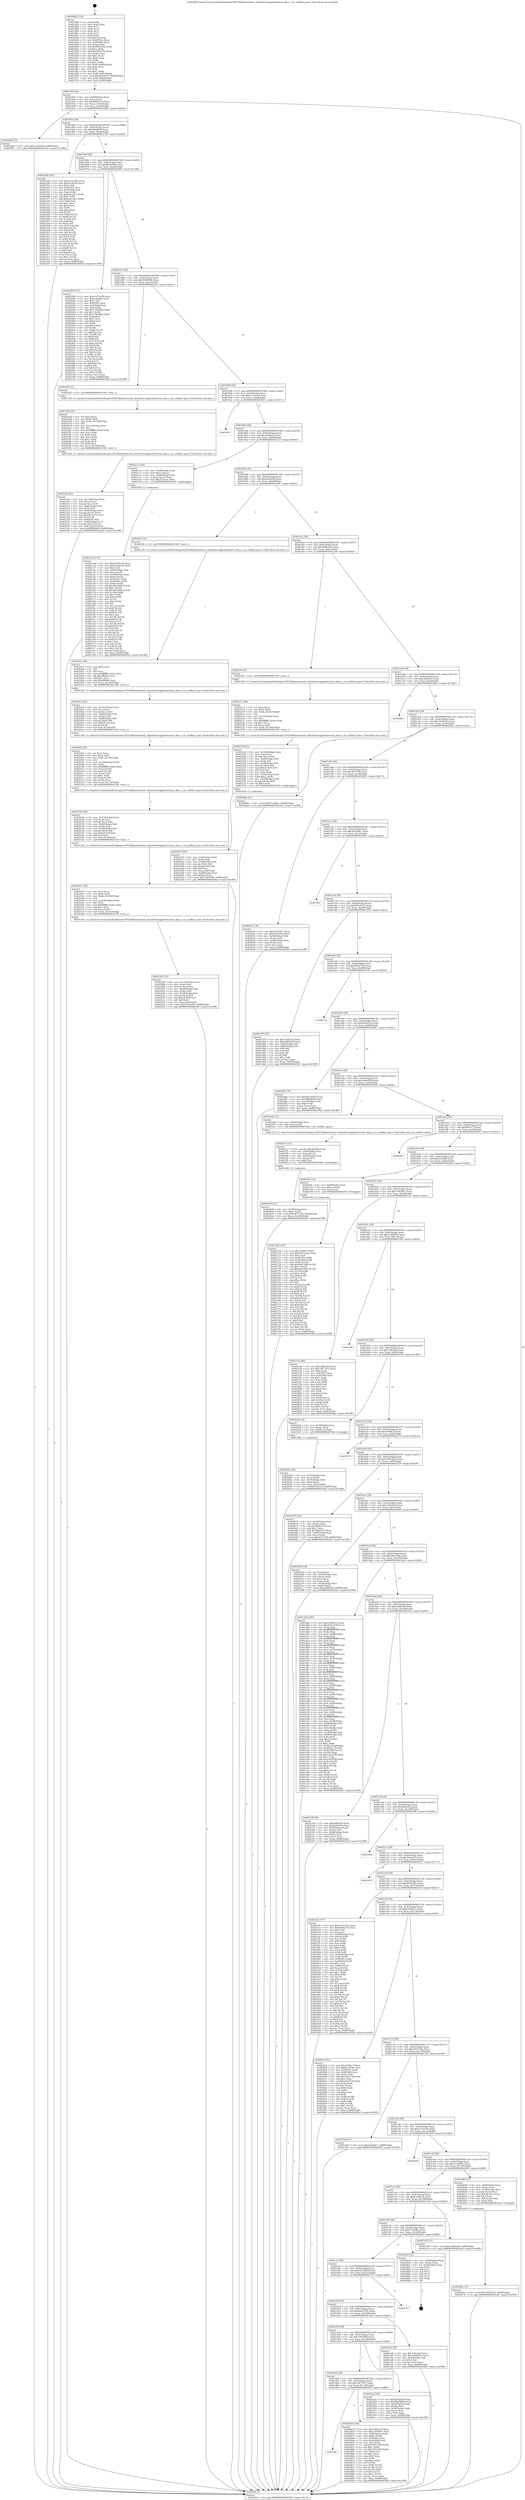 digraph "0x4018b0" {
  label = "0x4018b0 (/mnt/c/Users/mathe/Desktop/tcc/POCII/binaries/extr_linuxdriversgpudrmviavia_dma.c_via_cmdbuf_space_Final-ollvm.out::main(0))"
  labelloc = "t"
  node[shape=record]

  Entry [label="",width=0.3,height=0.3,shape=circle,fillcolor=black,style=filled]
  "0x401924" [label="{
     0x401924 [32]\l
     | [instrs]\l
     &nbsp;&nbsp;0x401924 \<+6\>: mov -0x88(%rbp),%eax\l
     &nbsp;&nbsp;0x40192a \<+2\>: mov %eax,%ecx\l
     &nbsp;&nbsp;0x40192c \<+6\>: sub $0x83865754,%ecx\l
     &nbsp;&nbsp;0x401932 \<+6\>: mov %eax,-0x9c(%rbp)\l
     &nbsp;&nbsp;0x401938 \<+6\>: mov %ecx,-0xa0(%rbp)\l
     &nbsp;&nbsp;0x40193e \<+6\>: je 000000000040248d \<main+0xbdd\>\l
  }"]
  "0x40248d" [label="{
     0x40248d [15]\l
     | [instrs]\l
     &nbsp;&nbsp;0x40248d \<+10\>: movl $0x7c4c9938,-0x88(%rbp)\l
     &nbsp;&nbsp;0x402497 \<+5\>: jmp 00000000004029af \<main+0x10ff\>\l
  }"]
  "0x401944" [label="{
     0x401944 [28]\l
     | [instrs]\l
     &nbsp;&nbsp;0x401944 \<+5\>: jmp 0000000000401949 \<main+0x99\>\l
     &nbsp;&nbsp;0x401949 \<+6\>: mov -0x9c(%rbp),%eax\l
     &nbsp;&nbsp;0x40194f \<+5\>: sub $0x880f4b69,%eax\l
     &nbsp;&nbsp;0x401954 \<+6\>: mov %eax,-0xa4(%rbp)\l
     &nbsp;&nbsp;0x40195a \<+6\>: je 0000000000402349 \<main+0xa99\>\l
  }"]
  Exit [label="",width=0.3,height=0.3,shape=circle,fillcolor=black,style=filled,peripheries=2]
  "0x402349" [label="{
     0x402349 [147]\l
     | [instrs]\l
     &nbsp;&nbsp;0x402349 \<+5\>: mov $0x5135359c,%eax\l
     &nbsp;&nbsp;0x40234e \<+5\>: mov $0x401f6281,%ecx\l
     &nbsp;&nbsp;0x402353 \<+2\>: mov $0x1,%dl\l
     &nbsp;&nbsp;0x402355 \<+7\>: mov 0x40505c,%esi\l
     &nbsp;&nbsp;0x40235c \<+7\>: mov 0x405060,%edi\l
     &nbsp;&nbsp;0x402363 \<+3\>: mov %esi,%r8d\l
     &nbsp;&nbsp;0x402366 \<+7\>: sub $0xb2eca4c1,%r8d\l
     &nbsp;&nbsp;0x40236d \<+4\>: sub $0x1,%r8d\l
     &nbsp;&nbsp;0x402371 \<+7\>: add $0xb2eca4c1,%r8d\l
     &nbsp;&nbsp;0x402378 \<+4\>: imul %r8d,%esi\l
     &nbsp;&nbsp;0x40237c \<+3\>: and $0x1,%esi\l
     &nbsp;&nbsp;0x40237f \<+3\>: cmp $0x0,%esi\l
     &nbsp;&nbsp;0x402382 \<+4\>: sete %r9b\l
     &nbsp;&nbsp;0x402386 \<+3\>: cmp $0xa,%edi\l
     &nbsp;&nbsp;0x402389 \<+4\>: setl %r10b\l
     &nbsp;&nbsp;0x40238d \<+3\>: mov %r9b,%r11b\l
     &nbsp;&nbsp;0x402390 \<+4\>: xor $0xff,%r11b\l
     &nbsp;&nbsp;0x402394 \<+3\>: mov %r10b,%bl\l
     &nbsp;&nbsp;0x402397 \<+3\>: xor $0xff,%bl\l
     &nbsp;&nbsp;0x40239a \<+3\>: xor $0x0,%dl\l
     &nbsp;&nbsp;0x40239d \<+3\>: mov %r11b,%r14b\l
     &nbsp;&nbsp;0x4023a0 \<+4\>: and $0x0,%r14b\l
     &nbsp;&nbsp;0x4023a4 \<+3\>: and %dl,%r9b\l
     &nbsp;&nbsp;0x4023a7 \<+3\>: mov %bl,%r15b\l
     &nbsp;&nbsp;0x4023aa \<+4\>: and $0x0,%r15b\l
     &nbsp;&nbsp;0x4023ae \<+3\>: and %dl,%r10b\l
     &nbsp;&nbsp;0x4023b1 \<+3\>: or %r9b,%r14b\l
     &nbsp;&nbsp;0x4023b4 \<+3\>: or %r10b,%r15b\l
     &nbsp;&nbsp;0x4023b7 \<+3\>: xor %r15b,%r14b\l
     &nbsp;&nbsp;0x4023ba \<+3\>: or %bl,%r11b\l
     &nbsp;&nbsp;0x4023bd \<+4\>: xor $0xff,%r11b\l
     &nbsp;&nbsp;0x4023c1 \<+3\>: or $0x0,%dl\l
     &nbsp;&nbsp;0x4023c4 \<+3\>: and %dl,%r11b\l
     &nbsp;&nbsp;0x4023c7 \<+3\>: or %r11b,%r14b\l
     &nbsp;&nbsp;0x4023ca \<+4\>: test $0x1,%r14b\l
     &nbsp;&nbsp;0x4023ce \<+3\>: cmovne %ecx,%eax\l
     &nbsp;&nbsp;0x4023d1 \<+6\>: mov %eax,-0x88(%rbp)\l
     &nbsp;&nbsp;0x4023d7 \<+5\>: jmp 00000000004029af \<main+0x10ff\>\l
  }"]
  "0x401960" [label="{
     0x401960 [28]\l
     | [instrs]\l
     &nbsp;&nbsp;0x401960 \<+5\>: jmp 0000000000401965 \<main+0xb5\>\l
     &nbsp;&nbsp;0x401965 \<+6\>: mov -0x9c(%rbp),%eax\l
     &nbsp;&nbsp;0x40196b \<+5\>: sub $0x88eb864e,%eax\l
     &nbsp;&nbsp;0x401970 \<+6\>: mov %eax,-0xa8(%rbp)\l
     &nbsp;&nbsp;0x401976 \<+6\>: je 0000000000402080 \<main+0x7d0\>\l
  }"]
  "0x401d6c" [label="{
     0x401d6c\l
  }", style=dashed]
  "0x402080" [label="{
     0x402080 [147]\l
     | [instrs]\l
     &nbsp;&nbsp;0x402080 \<+5\>: mov $0xa1474e28,%eax\l
     &nbsp;&nbsp;0x402085 \<+5\>: mov $0xacfedeb3,%ecx\l
     &nbsp;&nbsp;0x40208a \<+2\>: mov $0x1,%dl\l
     &nbsp;&nbsp;0x40208c \<+7\>: mov 0x40505c,%esi\l
     &nbsp;&nbsp;0x402093 \<+7\>: mov 0x405060,%edi\l
     &nbsp;&nbsp;0x40209a \<+3\>: mov %esi,%r8d\l
     &nbsp;&nbsp;0x40209d \<+7\>: add $0x17b9c884,%r8d\l
     &nbsp;&nbsp;0x4020a4 \<+4\>: sub $0x1,%r8d\l
     &nbsp;&nbsp;0x4020a8 \<+7\>: sub $0x17b9c884,%r8d\l
     &nbsp;&nbsp;0x4020af \<+4\>: imul %r8d,%esi\l
     &nbsp;&nbsp;0x4020b3 \<+3\>: and $0x1,%esi\l
     &nbsp;&nbsp;0x4020b6 \<+3\>: cmp $0x0,%esi\l
     &nbsp;&nbsp;0x4020b9 \<+4\>: sete %r9b\l
     &nbsp;&nbsp;0x4020bd \<+3\>: cmp $0xa,%edi\l
     &nbsp;&nbsp;0x4020c0 \<+4\>: setl %r10b\l
     &nbsp;&nbsp;0x4020c4 \<+3\>: mov %r9b,%r11b\l
     &nbsp;&nbsp;0x4020c7 \<+4\>: xor $0xff,%r11b\l
     &nbsp;&nbsp;0x4020cb \<+3\>: mov %r10b,%bl\l
     &nbsp;&nbsp;0x4020ce \<+3\>: xor $0xff,%bl\l
     &nbsp;&nbsp;0x4020d1 \<+3\>: xor $0x0,%dl\l
     &nbsp;&nbsp;0x4020d4 \<+3\>: mov %r11b,%r14b\l
     &nbsp;&nbsp;0x4020d7 \<+4\>: and $0x0,%r14b\l
     &nbsp;&nbsp;0x4020db \<+3\>: and %dl,%r9b\l
     &nbsp;&nbsp;0x4020de \<+3\>: mov %bl,%r15b\l
     &nbsp;&nbsp;0x4020e1 \<+4\>: and $0x0,%r15b\l
     &nbsp;&nbsp;0x4020e5 \<+3\>: and %dl,%r10b\l
     &nbsp;&nbsp;0x4020e8 \<+3\>: or %r9b,%r14b\l
     &nbsp;&nbsp;0x4020eb \<+3\>: or %r10b,%r15b\l
     &nbsp;&nbsp;0x4020ee \<+3\>: xor %r15b,%r14b\l
     &nbsp;&nbsp;0x4020f1 \<+3\>: or %bl,%r11b\l
     &nbsp;&nbsp;0x4020f4 \<+4\>: xor $0xff,%r11b\l
     &nbsp;&nbsp;0x4020f8 \<+3\>: or $0x0,%dl\l
     &nbsp;&nbsp;0x4020fb \<+3\>: and %dl,%r11b\l
     &nbsp;&nbsp;0x4020fe \<+3\>: or %r11b,%r14b\l
     &nbsp;&nbsp;0x402101 \<+4\>: test $0x1,%r14b\l
     &nbsp;&nbsp;0x402105 \<+3\>: cmovne %ecx,%eax\l
     &nbsp;&nbsp;0x402108 \<+6\>: mov %eax,-0x88(%rbp)\l
     &nbsp;&nbsp;0x40210e \<+5\>: jmp 00000000004029af \<main+0x10ff\>\l
  }"]
  "0x40197c" [label="{
     0x40197c [28]\l
     | [instrs]\l
     &nbsp;&nbsp;0x40197c \<+5\>: jmp 0000000000401981 \<main+0xd1\>\l
     &nbsp;&nbsp;0x401981 \<+6\>: mov -0x9c(%rbp),%eax\l
     &nbsp;&nbsp;0x401987 \<+5\>: sub $0x9949fd9d,%eax\l
     &nbsp;&nbsp;0x40198c \<+6\>: mov %eax,-0xac(%rbp)\l
     &nbsp;&nbsp;0x401992 \<+6\>: je 00000000004022d1 \<main+0xa21\>\l
  }"]
  "0x402830" [label="{
     0x402830 [106]\l
     | [instrs]\l
     &nbsp;&nbsp;0x402830 \<+5\>: mov $0x3af65a5d,%eax\l
     &nbsp;&nbsp;0x402835 \<+5\>: mov $0xc7439e01,%ecx\l
     &nbsp;&nbsp;0x40283a \<+4\>: mov -0x80(%rbp),%rdx\l
     &nbsp;&nbsp;0x40283e \<+6\>: movl $0x0,(%rdx)\l
     &nbsp;&nbsp;0x402844 \<+7\>: mov 0x40505c,%esi\l
     &nbsp;&nbsp;0x40284b \<+7\>: mov 0x405060,%edi\l
     &nbsp;&nbsp;0x402852 \<+3\>: mov %esi,%r8d\l
     &nbsp;&nbsp;0x402855 \<+7\>: add $0x783e76df,%r8d\l
     &nbsp;&nbsp;0x40285c \<+4\>: sub $0x1,%r8d\l
     &nbsp;&nbsp;0x402860 \<+7\>: sub $0x783e76df,%r8d\l
     &nbsp;&nbsp;0x402867 \<+4\>: imul %r8d,%esi\l
     &nbsp;&nbsp;0x40286b \<+3\>: and $0x1,%esi\l
     &nbsp;&nbsp;0x40286e \<+3\>: cmp $0x0,%esi\l
     &nbsp;&nbsp;0x402871 \<+4\>: sete %r9b\l
     &nbsp;&nbsp;0x402875 \<+3\>: cmp $0xa,%edi\l
     &nbsp;&nbsp;0x402878 \<+4\>: setl %r10b\l
     &nbsp;&nbsp;0x40287c \<+3\>: mov %r9b,%r11b\l
     &nbsp;&nbsp;0x40287f \<+3\>: and %r10b,%r11b\l
     &nbsp;&nbsp;0x402882 \<+3\>: xor %r10b,%r9b\l
     &nbsp;&nbsp;0x402885 \<+3\>: or %r9b,%r11b\l
     &nbsp;&nbsp;0x402888 \<+4\>: test $0x1,%r11b\l
     &nbsp;&nbsp;0x40288c \<+3\>: cmovne %ecx,%eax\l
     &nbsp;&nbsp;0x40288f \<+6\>: mov %eax,-0x88(%rbp)\l
     &nbsp;&nbsp;0x402895 \<+5\>: jmp 00000000004029af \<main+0x10ff\>\l
  }"]
  "0x4022d1" [label="{
     0x4022d1 [5]\l
     | [instrs]\l
     &nbsp;&nbsp;0x4022d1 \<+5\>: call 0000000000401160 \<next_i\>\l
     | [calls]\l
     &nbsp;&nbsp;0x401160 \{1\} (/mnt/c/Users/mathe/Desktop/tcc/POCII/binaries/extr_linuxdriversgpudrmviavia_dma.c_via_cmdbuf_space_Final-ollvm.out::next_i)\l
  }"]
  "0x401998" [label="{
     0x401998 [28]\l
     | [instrs]\l
     &nbsp;&nbsp;0x401998 \<+5\>: jmp 000000000040199d \<main+0xed\>\l
     &nbsp;&nbsp;0x40199d \<+6\>: mov -0x9c(%rbp),%eax\l
     &nbsp;&nbsp;0x4019a3 \<+5\>: sub $0xa1474e28,%eax\l
     &nbsp;&nbsp;0x4019a8 \<+6\>: mov %eax,-0xb0(%rbp)\l
     &nbsp;&nbsp;0x4019ae \<+6\>: je 0000000000402921 \<main+0x1071\>\l
  }"]
  "0x40270d" [label="{
     0x40270d [155]\l
     | [instrs]\l
     &nbsp;&nbsp;0x40270d \<+5\>: mov $0x145f8c7f,%ecx\l
     &nbsp;&nbsp;0x402712 \<+5\>: mov $0x5037324a,%edx\l
     &nbsp;&nbsp;0x402717 \<+3\>: mov $0x1,%sil\l
     &nbsp;&nbsp;0x40271a \<+8\>: mov 0x40505c,%r8d\l
     &nbsp;&nbsp;0x402722 \<+8\>: mov 0x405060,%r9d\l
     &nbsp;&nbsp;0x40272a \<+3\>: mov %r8d,%r10d\l
     &nbsp;&nbsp;0x40272d \<+7\>: add $0x644199fc,%r10d\l
     &nbsp;&nbsp;0x402734 \<+4\>: sub $0x1,%r10d\l
     &nbsp;&nbsp;0x402738 \<+7\>: sub $0x644199fc,%r10d\l
     &nbsp;&nbsp;0x40273f \<+4\>: imul %r10d,%r8d\l
     &nbsp;&nbsp;0x402743 \<+4\>: and $0x1,%r8d\l
     &nbsp;&nbsp;0x402747 \<+4\>: cmp $0x0,%r8d\l
     &nbsp;&nbsp;0x40274b \<+4\>: sete %r11b\l
     &nbsp;&nbsp;0x40274f \<+4\>: cmp $0xa,%r9d\l
     &nbsp;&nbsp;0x402753 \<+3\>: setl %bl\l
     &nbsp;&nbsp;0x402756 \<+3\>: mov %r11b,%r14b\l
     &nbsp;&nbsp;0x402759 \<+4\>: xor $0xff,%r14b\l
     &nbsp;&nbsp;0x40275d \<+3\>: mov %bl,%r15b\l
     &nbsp;&nbsp;0x402760 \<+4\>: xor $0xff,%r15b\l
     &nbsp;&nbsp;0x402764 \<+4\>: xor $0x0,%sil\l
     &nbsp;&nbsp;0x402768 \<+3\>: mov %r14b,%r12b\l
     &nbsp;&nbsp;0x40276b \<+4\>: and $0x0,%r12b\l
     &nbsp;&nbsp;0x40276f \<+3\>: and %sil,%r11b\l
     &nbsp;&nbsp;0x402772 \<+3\>: mov %r15b,%r13b\l
     &nbsp;&nbsp;0x402775 \<+4\>: and $0x0,%r13b\l
     &nbsp;&nbsp;0x402779 \<+3\>: and %sil,%bl\l
     &nbsp;&nbsp;0x40277c \<+3\>: or %r11b,%r12b\l
     &nbsp;&nbsp;0x40277f \<+3\>: or %bl,%r13b\l
     &nbsp;&nbsp;0x402782 \<+3\>: xor %r13b,%r12b\l
     &nbsp;&nbsp;0x402785 \<+3\>: or %r15b,%r14b\l
     &nbsp;&nbsp;0x402788 \<+4\>: xor $0xff,%r14b\l
     &nbsp;&nbsp;0x40278c \<+4\>: or $0x0,%sil\l
     &nbsp;&nbsp;0x402790 \<+3\>: and %sil,%r14b\l
     &nbsp;&nbsp;0x402793 \<+3\>: or %r14b,%r12b\l
     &nbsp;&nbsp;0x402796 \<+4\>: test $0x1,%r12b\l
     &nbsp;&nbsp;0x40279a \<+3\>: cmovne %edx,%ecx\l
     &nbsp;&nbsp;0x40279d \<+6\>: mov %ecx,-0x88(%rbp)\l
     &nbsp;&nbsp;0x4027a3 \<+5\>: jmp 00000000004029af \<main+0x10ff\>\l
  }"]
  "0x402921" [label="{
     0x402921\l
  }", style=dashed]
  "0x4019b4" [label="{
     0x4019b4 [28]\l
     | [instrs]\l
     &nbsp;&nbsp;0x4019b4 \<+5\>: jmp 00000000004019b9 \<main+0x109\>\l
     &nbsp;&nbsp;0x4019b9 \<+6\>: mov -0x9c(%rbp),%eax\l
     &nbsp;&nbsp;0x4019bf \<+5\>: sub $0xacfedeb3,%eax\l
     &nbsp;&nbsp;0x4019c4 \<+6\>: mov %eax,-0xb4(%rbp)\l
     &nbsp;&nbsp;0x4019ca \<+6\>: je 0000000000402113 \<main+0x863\>\l
  }"]
  "0x40266a" [label="{
     0x40266a [15]\l
     | [instrs]\l
     &nbsp;&nbsp;0x40266a \<+10\>: movl $0x14952b70,-0x88(%rbp)\l
     &nbsp;&nbsp;0x402674 \<+5\>: jmp 00000000004029af \<main+0x10ff\>\l
  }"]
  "0x402113" [label="{
     0x402113 [26]\l
     | [instrs]\l
     &nbsp;&nbsp;0x402113 \<+4\>: mov -0x68(%rbp),%rax\l
     &nbsp;&nbsp;0x402117 \<+6\>: movl $0x1,(%rax)\l
     &nbsp;&nbsp;0x40211d \<+4\>: mov -0x68(%rbp),%rax\l
     &nbsp;&nbsp;0x402121 \<+3\>: movslq (%rax),%rax\l
     &nbsp;&nbsp;0x402124 \<+4\>: imul $0x28,%rax,%rdi\l
     &nbsp;&nbsp;0x402128 \<+5\>: call 0000000000401050 \<malloc@plt\>\l
     | [calls]\l
     &nbsp;&nbsp;0x401050 \{1\} (unknown)\l
  }"]
  "0x4019d0" [label="{
     0x4019d0 [28]\l
     | [instrs]\l
     &nbsp;&nbsp;0x4019d0 \<+5\>: jmp 00000000004019d5 \<main+0x125\>\l
     &nbsp;&nbsp;0x4019d5 \<+6\>: mov -0x9c(%rbp),%eax\l
     &nbsp;&nbsp;0x4019db \<+5\>: sub $0xba059e4f,%eax\l
     &nbsp;&nbsp;0x4019e0 \<+6\>: mov %eax,-0xb8(%rbp)\l
     &nbsp;&nbsp;0x4019e6 \<+6\>: je 000000000040249c \<main+0xbec\>\l
  }"]
  "0x402606" [label="{
     0x402606 [31]\l
     | [instrs]\l
     &nbsp;&nbsp;0x402606 \<+4\>: mov -0x38(%rbp),%rcx\l
     &nbsp;&nbsp;0x40260a \<+6\>: movl $0x0,(%rcx)\l
     &nbsp;&nbsp;0x402610 \<+10\>: movl $0xc8377cf6,-0x88(%rbp)\l
     &nbsp;&nbsp;0x40261a \<+6\>: mov %eax,-0x160(%rbp)\l
     &nbsp;&nbsp;0x402620 \<+5\>: jmp 00000000004029af \<main+0x10ff\>\l
  }"]
  "0x40249c" [label="{
     0x40249c [5]\l
     | [instrs]\l
     &nbsp;&nbsp;0x40249c \<+5\>: call 0000000000401160 \<next_i\>\l
     | [calls]\l
     &nbsp;&nbsp;0x401160 \{1\} (/mnt/c/Users/mathe/Desktop/tcc/POCII/binaries/extr_linuxdriversgpudrmviavia_dma.c_via_cmdbuf_space_Final-ollvm.out::next_i)\l
  }"]
  "0x4019ec" [label="{
     0x4019ec [28]\l
     | [instrs]\l
     &nbsp;&nbsp;0x4019ec \<+5\>: jmp 00000000004019f1 \<main+0x141\>\l
     &nbsp;&nbsp;0x4019f1 \<+6\>: mov -0x9c(%rbp),%eax\l
     &nbsp;&nbsp;0x4019f7 \<+5\>: sub $0xbe08e40e,%eax\l
     &nbsp;&nbsp;0x4019fc \<+6\>: mov %eax,-0xbc(%rbp)\l
     &nbsp;&nbsp;0x401a02 \<+6\>: je 000000000040220c \<main+0x95c\>\l
  }"]
  "0x4025e7" [label="{
     0x4025e7 [31]\l
     | [instrs]\l
     &nbsp;&nbsp;0x4025e7 \<+10\>: movabs $0x4030b6,%rdi\l
     &nbsp;&nbsp;0x4025f1 \<+4\>: mov -0x40(%rbp),%rcx\l
     &nbsp;&nbsp;0x4025f5 \<+3\>: mov %rax,(%rcx)\l
     &nbsp;&nbsp;0x4025f8 \<+4\>: mov -0x40(%rbp),%rax\l
     &nbsp;&nbsp;0x4025fc \<+3\>: mov (%rax),%rsi\l
     &nbsp;&nbsp;0x4025ff \<+2\>: mov $0x0,%al\l
     &nbsp;&nbsp;0x402601 \<+5\>: call 0000000000401040 \<printf@plt\>\l
     | [calls]\l
     &nbsp;&nbsp;0x401040 \{1\} (unknown)\l
  }"]
  "0x40220c" [label="{
     0x40220c [5]\l
     | [instrs]\l
     &nbsp;&nbsp;0x40220c \<+5\>: call 0000000000401160 \<next_i\>\l
     | [calls]\l
     &nbsp;&nbsp;0x401160 \{1\} (/mnt/c/Users/mathe/Desktop/tcc/POCII/binaries/extr_linuxdriversgpudrmviavia_dma.c_via_cmdbuf_space_Final-ollvm.out::next_i)\l
  }"]
  "0x401a08" [label="{
     0x401a08 [28]\l
     | [instrs]\l
     &nbsp;&nbsp;0x401a08 \<+5\>: jmp 0000000000401a0d \<main+0x15d\>\l
     &nbsp;&nbsp;0x401a0d \<+6\>: mov -0x9c(%rbp),%eax\l
     &nbsp;&nbsp;0x401a13 \<+5\>: sub $0xc2b82ce2,%eax\l
     &nbsp;&nbsp;0x401a18 \<+6\>: mov %eax,-0xc0(%rbp)\l
     &nbsp;&nbsp;0x401a1e \<+6\>: je 00000000004028be \<main+0x100e\>\l
  }"]
  "0x402585" [label="{
     0x402585 [52]\l
     | [instrs]\l
     &nbsp;&nbsp;0x402585 \<+6\>: mov -0x15c(%rbp),%ecx\l
     &nbsp;&nbsp;0x40258b \<+3\>: imul %eax,%ecx\l
     &nbsp;&nbsp;0x40258e \<+3\>: movslq %ecx,%rsi\l
     &nbsp;&nbsp;0x402591 \<+4\>: mov -0x60(%rbp),%rdi\l
     &nbsp;&nbsp;0x402595 \<+3\>: mov (%rdi),%rdi\l
     &nbsp;&nbsp;0x402598 \<+4\>: mov -0x58(%rbp),%r8\l
     &nbsp;&nbsp;0x40259c \<+3\>: movslq (%r8),%r8\l
     &nbsp;&nbsp;0x40259f \<+4\>: imul $0x28,%r8,%r8\l
     &nbsp;&nbsp;0x4025a3 \<+3\>: add %r8,%rdi\l
     &nbsp;&nbsp;0x4025a6 \<+4\>: mov %rsi,0x20(%rdi)\l
     &nbsp;&nbsp;0x4025aa \<+10\>: movl $0x1cd5e450,-0x88(%rbp)\l
     &nbsp;&nbsp;0x4025b4 \<+5\>: jmp 00000000004029af \<main+0x10ff\>\l
  }"]
  "0x4028be" [label="{
     0x4028be\l
  }", style=dashed]
  "0x401a24" [label="{
     0x401a24 [28]\l
     | [instrs]\l
     &nbsp;&nbsp;0x401a24 \<+5\>: jmp 0000000000401a29 \<main+0x179\>\l
     &nbsp;&nbsp;0x401a29 \<+6\>: mov -0x9c(%rbp),%eax\l
     &nbsp;&nbsp;0x401a2f \<+5\>: sub $0xc7439e01,%eax\l
     &nbsp;&nbsp;0x401a34 \<+6\>: mov %eax,-0xc4(%rbp)\l
     &nbsp;&nbsp;0x401a3a \<+6\>: je 000000000040289a \<main+0xfea\>\l
  }"]
  "0x402557" [label="{
     0x402557 [46]\l
     | [instrs]\l
     &nbsp;&nbsp;0x402557 \<+2\>: xor %ecx,%ecx\l
     &nbsp;&nbsp;0x402559 \<+5\>: mov $0x2,%edx\l
     &nbsp;&nbsp;0x40255e \<+6\>: mov %edx,-0x158(%rbp)\l
     &nbsp;&nbsp;0x402564 \<+1\>: cltd\l
     &nbsp;&nbsp;0x402565 \<+7\>: mov -0x158(%rbp),%r9d\l
     &nbsp;&nbsp;0x40256c \<+3\>: idiv %r9d\l
     &nbsp;&nbsp;0x40256f \<+6\>: imul $0xfffffffe,%edx,%edx\l
     &nbsp;&nbsp;0x402575 \<+3\>: sub $0x1,%ecx\l
     &nbsp;&nbsp;0x402578 \<+2\>: sub %ecx,%edx\l
     &nbsp;&nbsp;0x40257a \<+6\>: mov %edx,-0x15c(%rbp)\l
     &nbsp;&nbsp;0x402580 \<+5\>: call 0000000000401160 \<next_i\>\l
     | [calls]\l
     &nbsp;&nbsp;0x401160 \{1\} (/mnt/c/Users/mathe/Desktop/tcc/POCII/binaries/extr_linuxdriversgpudrmviavia_dma.c_via_cmdbuf_space_Final-ollvm.out::next_i)\l
  }"]
  "0x40289a" [label="{
     0x40289a [15]\l
     | [instrs]\l
     &nbsp;&nbsp;0x40289a \<+10\>: movl $0x671e9dbc,-0x88(%rbp)\l
     &nbsp;&nbsp;0x4028a4 \<+5\>: jmp 00000000004029af \<main+0x10ff\>\l
  }"]
  "0x401a40" [label="{
     0x401a40 [28]\l
     | [instrs]\l
     &nbsp;&nbsp;0x401a40 \<+5\>: jmp 0000000000401a45 \<main+0x195\>\l
     &nbsp;&nbsp;0x401a45 \<+6\>: mov -0x9c(%rbp),%eax\l
     &nbsp;&nbsp;0x401a4b \<+5\>: sub $0xc8377cf6,%eax\l
     &nbsp;&nbsp;0x401a50 \<+6\>: mov %eax,-0xc8(%rbp)\l
     &nbsp;&nbsp;0x401a56 \<+6\>: je 0000000000402625 \<main+0xd75\>\l
  }"]
  "0x40252d" [label="{
     0x40252d [42]\l
     | [instrs]\l
     &nbsp;&nbsp;0x40252d \<+6\>: mov -0x154(%rbp),%ecx\l
     &nbsp;&nbsp;0x402533 \<+3\>: imul %eax,%ecx\l
     &nbsp;&nbsp;0x402536 \<+3\>: movslq %ecx,%rsi\l
     &nbsp;&nbsp;0x402539 \<+4\>: mov -0x60(%rbp),%rdi\l
     &nbsp;&nbsp;0x40253d \<+3\>: mov (%rdi),%rdi\l
     &nbsp;&nbsp;0x402540 \<+4\>: mov -0x58(%rbp),%r8\l
     &nbsp;&nbsp;0x402544 \<+3\>: movslq (%r8),%r8\l
     &nbsp;&nbsp;0x402547 \<+4\>: imul $0x28,%r8,%r8\l
     &nbsp;&nbsp;0x40254b \<+3\>: add %r8,%rdi\l
     &nbsp;&nbsp;0x40254e \<+4\>: mov %rsi,0x18(%rdi)\l
     &nbsp;&nbsp;0x402552 \<+5\>: call 0000000000401160 \<next_i\>\l
     | [calls]\l
     &nbsp;&nbsp;0x401160 \{1\} (/mnt/c/Users/mathe/Desktop/tcc/POCII/binaries/extr_linuxdriversgpudrmviavia_dma.c_via_cmdbuf_space_Final-ollvm.out::next_i)\l
  }"]
  "0x402625" [label="{
     0x402625 [36]\l
     | [instrs]\l
     &nbsp;&nbsp;0x402625 \<+5\>: mov $0x4345667c,%eax\l
     &nbsp;&nbsp;0x40262a \<+5\>: mov $0x61eb20b5,%ecx\l
     &nbsp;&nbsp;0x40262f \<+4\>: mov -0x38(%rbp),%rdx\l
     &nbsp;&nbsp;0x402633 \<+2\>: mov (%rdx),%esi\l
     &nbsp;&nbsp;0x402635 \<+4\>: mov -0x68(%rbp),%rdx\l
     &nbsp;&nbsp;0x402639 \<+2\>: cmp (%rdx),%esi\l
     &nbsp;&nbsp;0x40263b \<+3\>: cmovl %ecx,%eax\l
     &nbsp;&nbsp;0x40263e \<+6\>: mov %eax,-0x88(%rbp)\l
     &nbsp;&nbsp;0x402644 \<+5\>: jmp 00000000004029af \<main+0x10ff\>\l
  }"]
  "0x401a5c" [label="{
     0x401a5c [28]\l
     | [instrs]\l
     &nbsp;&nbsp;0x401a5c \<+5\>: jmp 0000000000401a61 \<main+0x1b1\>\l
     &nbsp;&nbsp;0x401a61 \<+6\>: mov -0x9c(%rbp),%eax\l
     &nbsp;&nbsp;0x401a67 \<+5\>: sub $0xcb4148a7,%eax\l
     &nbsp;&nbsp;0x401a6c \<+6\>: mov %eax,-0xcc(%rbp)\l
     &nbsp;&nbsp;0x401a72 \<+6\>: je 0000000000401f83 \<main+0x6d3\>\l
  }"]
  "0x4024f3" [label="{
     0x4024f3 [58]\l
     | [instrs]\l
     &nbsp;&nbsp;0x4024f3 \<+2\>: xor %ecx,%ecx\l
     &nbsp;&nbsp;0x4024f5 \<+5\>: mov $0x2,%edx\l
     &nbsp;&nbsp;0x4024fa \<+6\>: mov %edx,-0x150(%rbp)\l
     &nbsp;&nbsp;0x402500 \<+1\>: cltd\l
     &nbsp;&nbsp;0x402501 \<+7\>: mov -0x150(%rbp),%r9d\l
     &nbsp;&nbsp;0x402508 \<+3\>: idiv %r9d\l
     &nbsp;&nbsp;0x40250b \<+6\>: imul $0xfffffffe,%edx,%edx\l
     &nbsp;&nbsp;0x402511 \<+3\>: mov %ecx,%r10d\l
     &nbsp;&nbsp;0x402514 \<+3\>: sub %edx,%r10d\l
     &nbsp;&nbsp;0x402517 \<+2\>: mov %ecx,%edx\l
     &nbsp;&nbsp;0x402519 \<+3\>: sub $0x1,%edx\l
     &nbsp;&nbsp;0x40251c \<+3\>: add %edx,%r10d\l
     &nbsp;&nbsp;0x40251f \<+3\>: sub %r10d,%ecx\l
     &nbsp;&nbsp;0x402522 \<+6\>: mov %ecx,-0x154(%rbp)\l
     &nbsp;&nbsp;0x402528 \<+5\>: call 0000000000401160 \<next_i\>\l
     | [calls]\l
     &nbsp;&nbsp;0x401160 \{1\} (/mnt/c/Users/mathe/Desktop/tcc/POCII/binaries/extr_linuxdriversgpudrmviavia_dma.c_via_cmdbuf_space_Final-ollvm.out::next_i)\l
  }"]
  "0x401f83" [label="{
     0x401f83\l
  }", style=dashed]
  "0x401a78" [label="{
     0x401a78 [28]\l
     | [instrs]\l
     &nbsp;&nbsp;0x401a78 \<+5\>: jmp 0000000000401a7d \<main+0x1cd\>\l
     &nbsp;&nbsp;0x401a7d \<+6\>: mov -0x9c(%rbp),%eax\l
     &nbsp;&nbsp;0x401a83 \<+5\>: sub $0xd412b57e,%eax\l
     &nbsp;&nbsp;0x401a88 \<+6\>: mov %eax,-0xd0(%rbp)\l
     &nbsp;&nbsp;0x401a8e \<+6\>: je 0000000000401d76 \<main+0x4c6\>\l
  }"]
  "0x4024c9" [label="{
     0x4024c9 [42]\l
     | [instrs]\l
     &nbsp;&nbsp;0x4024c9 \<+6\>: mov -0x14c(%rbp),%ecx\l
     &nbsp;&nbsp;0x4024cf \<+3\>: imul %eax,%ecx\l
     &nbsp;&nbsp;0x4024d2 \<+3\>: movslq %ecx,%rsi\l
     &nbsp;&nbsp;0x4024d5 \<+4\>: mov -0x60(%rbp),%rdi\l
     &nbsp;&nbsp;0x4024d9 \<+3\>: mov (%rdi),%rdi\l
     &nbsp;&nbsp;0x4024dc \<+4\>: mov -0x58(%rbp),%r8\l
     &nbsp;&nbsp;0x4024e0 \<+3\>: movslq (%r8),%r8\l
     &nbsp;&nbsp;0x4024e3 \<+4\>: imul $0x28,%r8,%r8\l
     &nbsp;&nbsp;0x4024e7 \<+3\>: add %r8,%rdi\l
     &nbsp;&nbsp;0x4024ea \<+4\>: mov %rsi,0x10(%rdi)\l
     &nbsp;&nbsp;0x4024ee \<+5\>: call 0000000000401160 \<next_i\>\l
     | [calls]\l
     &nbsp;&nbsp;0x401160 \{1\} (/mnt/c/Users/mathe/Desktop/tcc/POCII/binaries/extr_linuxdriversgpudrmviavia_dma.c_via_cmdbuf_space_Final-ollvm.out::next_i)\l
  }"]
  "0x401d76" [label="{
     0x401d76 [53]\l
     | [instrs]\l
     &nbsp;&nbsp;0x401d76 \<+5\>: mov $0xc2b82ce2,%eax\l
     &nbsp;&nbsp;0x401d7b \<+5\>: mov $0x24843cb9,%ecx\l
     &nbsp;&nbsp;0x401d80 \<+6\>: mov -0x82(%rbp),%dl\l
     &nbsp;&nbsp;0x401d86 \<+7\>: mov -0x81(%rbp),%sil\l
     &nbsp;&nbsp;0x401d8d \<+3\>: mov %dl,%dil\l
     &nbsp;&nbsp;0x401d90 \<+3\>: and %sil,%dil\l
     &nbsp;&nbsp;0x401d93 \<+3\>: xor %sil,%dl\l
     &nbsp;&nbsp;0x401d96 \<+3\>: or %dl,%dil\l
     &nbsp;&nbsp;0x401d99 \<+4\>: test $0x1,%dil\l
     &nbsp;&nbsp;0x401d9d \<+3\>: cmovne %ecx,%eax\l
     &nbsp;&nbsp;0x401da0 \<+6\>: mov %eax,-0x88(%rbp)\l
     &nbsp;&nbsp;0x401da6 \<+5\>: jmp 00000000004029af \<main+0x10ff\>\l
  }"]
  "0x401a94" [label="{
     0x401a94 [28]\l
     | [instrs]\l
     &nbsp;&nbsp;0x401a94 \<+5\>: jmp 0000000000401a99 \<main+0x1e9\>\l
     &nbsp;&nbsp;0x401a99 \<+6\>: mov -0x9c(%rbp),%eax\l
     &nbsp;&nbsp;0x401a9f \<+5\>: sub $0xd5e47216,%eax\l
     &nbsp;&nbsp;0x401aa4 \<+6\>: mov %eax,-0xd4(%rbp)\l
     &nbsp;&nbsp;0x401aaa \<+6\>: je 00000000004027c6 \<main+0xf16\>\l
  }"]
  "0x4029af" [label="{
     0x4029af [5]\l
     | [instrs]\l
     &nbsp;&nbsp;0x4029af \<+5\>: jmp 0000000000401924 \<main+0x74\>\l
  }"]
  "0x4018b0" [label="{
     0x4018b0 [116]\l
     | [instrs]\l
     &nbsp;&nbsp;0x4018b0 \<+1\>: push %rbp\l
     &nbsp;&nbsp;0x4018b1 \<+3\>: mov %rsp,%rbp\l
     &nbsp;&nbsp;0x4018b4 \<+2\>: push %r15\l
     &nbsp;&nbsp;0x4018b6 \<+2\>: push %r14\l
     &nbsp;&nbsp;0x4018b8 \<+2\>: push %r13\l
     &nbsp;&nbsp;0x4018ba \<+2\>: push %r12\l
     &nbsp;&nbsp;0x4018bc \<+1\>: push %rbx\l
     &nbsp;&nbsp;0x4018bd \<+7\>: sub $0x138,%rsp\l
     &nbsp;&nbsp;0x4018c4 \<+7\>: mov 0x40505c,%eax\l
     &nbsp;&nbsp;0x4018cb \<+7\>: mov 0x405060,%ecx\l
     &nbsp;&nbsp;0x4018d2 \<+2\>: mov %eax,%edx\l
     &nbsp;&nbsp;0x4018d4 \<+6\>: sub $0xf5f5226e,%edx\l
     &nbsp;&nbsp;0x4018da \<+3\>: sub $0x1,%edx\l
     &nbsp;&nbsp;0x4018dd \<+6\>: add $0xf5f5226e,%edx\l
     &nbsp;&nbsp;0x4018e3 \<+3\>: imul %edx,%eax\l
     &nbsp;&nbsp;0x4018e6 \<+3\>: and $0x1,%eax\l
     &nbsp;&nbsp;0x4018e9 \<+3\>: cmp $0x0,%eax\l
     &nbsp;&nbsp;0x4018ec \<+4\>: sete %r8b\l
     &nbsp;&nbsp;0x4018f0 \<+4\>: and $0x1,%r8b\l
     &nbsp;&nbsp;0x4018f4 \<+7\>: mov %r8b,-0x82(%rbp)\l
     &nbsp;&nbsp;0x4018fb \<+3\>: cmp $0xa,%ecx\l
     &nbsp;&nbsp;0x4018fe \<+4\>: setl %r8b\l
     &nbsp;&nbsp;0x401902 \<+4\>: and $0x1,%r8b\l
     &nbsp;&nbsp;0x401906 \<+7\>: mov %r8b,-0x81(%rbp)\l
     &nbsp;&nbsp;0x40190d \<+10\>: movl $0xd412b57e,-0x88(%rbp)\l
     &nbsp;&nbsp;0x401917 \<+6\>: mov %edi,-0x8c(%rbp)\l
     &nbsp;&nbsp;0x40191d \<+7\>: mov %rsi,-0x98(%rbp)\l
  }"]
  "0x4024a1" [label="{
     0x4024a1 [40]\l
     | [instrs]\l
     &nbsp;&nbsp;0x4024a1 \<+5\>: mov $0x2,%ecx\l
     &nbsp;&nbsp;0x4024a6 \<+1\>: cltd\l
     &nbsp;&nbsp;0x4024a7 \<+2\>: idiv %ecx\l
     &nbsp;&nbsp;0x4024a9 \<+6\>: imul $0xfffffffe,%edx,%ecx\l
     &nbsp;&nbsp;0x4024af \<+6\>: sub $0xeffb8a0,%ecx\l
     &nbsp;&nbsp;0x4024b5 \<+3\>: add $0x1,%ecx\l
     &nbsp;&nbsp;0x4024b8 \<+6\>: add $0xeffb8a0,%ecx\l
     &nbsp;&nbsp;0x4024be \<+6\>: mov %ecx,-0x14c(%rbp)\l
     &nbsp;&nbsp;0x4024c4 \<+5\>: call 0000000000401160 \<next_i\>\l
     | [calls]\l
     &nbsp;&nbsp;0x401160 \{1\} (/mnt/c/Users/mathe/Desktop/tcc/POCII/binaries/extr_linuxdriversgpudrmviavia_dma.c_via_cmdbuf_space_Final-ollvm.out::next_i)\l
  }"]
  "0x4027c6" [label="{
     0x4027c6\l
  }", style=dashed]
  "0x401ab0" [label="{
     0x401ab0 [28]\l
     | [instrs]\l
     &nbsp;&nbsp;0x401ab0 \<+5\>: jmp 0000000000401ab5 \<main+0x205\>\l
     &nbsp;&nbsp;0x401ab5 \<+6\>: mov -0x9c(%rbp),%eax\l
     &nbsp;&nbsp;0x401abb \<+5\>: sub $0xdc02951b,%eax\l
     &nbsp;&nbsp;0x401ac0 \<+6\>: mov %eax,-0xd8(%rbp)\l
     &nbsp;&nbsp;0x401ac6 \<+6\>: je 0000000000402062 \<main+0x7b2\>\l
  }"]
  "0x40230a" [label="{
     0x40230a [63]\l
     | [instrs]\l
     &nbsp;&nbsp;0x40230a \<+6\>: mov -0x148(%rbp),%ecx\l
     &nbsp;&nbsp;0x402310 \<+3\>: imul %eax,%ecx\l
     &nbsp;&nbsp;0x402313 \<+3\>: movslq %ecx,%r8\l
     &nbsp;&nbsp;0x402316 \<+4\>: mov -0x60(%rbp),%r9\l
     &nbsp;&nbsp;0x40231a \<+3\>: mov (%r9),%r9\l
     &nbsp;&nbsp;0x40231d \<+4\>: mov -0x58(%rbp),%r10\l
     &nbsp;&nbsp;0x402321 \<+3\>: movslq (%r10),%r10\l
     &nbsp;&nbsp;0x402324 \<+4\>: imul $0x28,%r10,%r10\l
     &nbsp;&nbsp;0x402328 \<+3\>: add %r10,%r9\l
     &nbsp;&nbsp;0x40232b \<+4\>: mov 0x8(%r9),%r9\l
     &nbsp;&nbsp;0x40232f \<+4\>: mov -0x48(%rbp),%r10\l
     &nbsp;&nbsp;0x402333 \<+3\>: movslq (%r10),%r10\l
     &nbsp;&nbsp;0x402336 \<+4\>: mov %r8,(%r9,%r10,8)\l
     &nbsp;&nbsp;0x40233a \<+10\>: movl $0x880f4b69,-0x88(%rbp)\l
     &nbsp;&nbsp;0x402344 \<+5\>: jmp 00000000004029af \<main+0x10ff\>\l
  }"]
  "0x402062" [label="{
     0x402062 [30]\l
     | [instrs]\l
     &nbsp;&nbsp;0x402062 \<+5\>: mov $0x6d518d58,%eax\l
     &nbsp;&nbsp;0x402067 \<+5\>: mov $0x88eb864e,%ecx\l
     &nbsp;&nbsp;0x40206c \<+3\>: mov -0x2c(%rbp),%edx\l
     &nbsp;&nbsp;0x40206f \<+3\>: cmp $0x0,%edx\l
     &nbsp;&nbsp;0x402072 \<+3\>: cmove %ecx,%eax\l
     &nbsp;&nbsp;0x402075 \<+6\>: mov %eax,-0x88(%rbp)\l
     &nbsp;&nbsp;0x40207b \<+5\>: jmp 00000000004029af \<main+0x10ff\>\l
  }"]
  "0x401acc" [label="{
     0x401acc [28]\l
     | [instrs]\l
     &nbsp;&nbsp;0x401acc \<+5\>: jmp 0000000000401ad1 \<main+0x221\>\l
     &nbsp;&nbsp;0x401ad1 \<+6\>: mov -0x9c(%rbp),%eax\l
     &nbsp;&nbsp;0x401ad7 \<+5\>: sub $0xea86d2f0,%eax\l
     &nbsp;&nbsp;0x401adc \<+6\>: mov %eax,-0xdc(%rbp)\l
     &nbsp;&nbsp;0x401ae2 \<+6\>: je 00000000004025db \<main+0xd2b\>\l
  }"]
  "0x4022d6" [label="{
     0x4022d6 [52]\l
     | [instrs]\l
     &nbsp;&nbsp;0x4022d6 \<+2\>: xor %ecx,%ecx\l
     &nbsp;&nbsp;0x4022d8 \<+5\>: mov $0x2,%edx\l
     &nbsp;&nbsp;0x4022dd \<+6\>: mov %edx,-0x144(%rbp)\l
     &nbsp;&nbsp;0x4022e3 \<+1\>: cltd\l
     &nbsp;&nbsp;0x4022e4 \<+6\>: mov -0x144(%rbp),%esi\l
     &nbsp;&nbsp;0x4022ea \<+2\>: idiv %esi\l
     &nbsp;&nbsp;0x4022ec \<+6\>: imul $0xfffffffe,%edx,%edx\l
     &nbsp;&nbsp;0x4022f2 \<+2\>: mov %ecx,%edi\l
     &nbsp;&nbsp;0x4022f4 \<+2\>: sub %edx,%edi\l
     &nbsp;&nbsp;0x4022f6 \<+2\>: mov %ecx,%edx\l
     &nbsp;&nbsp;0x4022f8 \<+3\>: sub $0x1,%edx\l
     &nbsp;&nbsp;0x4022fb \<+2\>: add %edx,%edi\l
     &nbsp;&nbsp;0x4022fd \<+2\>: sub %edi,%ecx\l
     &nbsp;&nbsp;0x4022ff \<+6\>: mov %ecx,-0x148(%rbp)\l
     &nbsp;&nbsp;0x402305 \<+5\>: call 0000000000401160 \<next_i\>\l
     | [calls]\l
     &nbsp;&nbsp;0x401160 \{1\} (/mnt/c/Users/mathe/Desktop/tcc/POCII/binaries/extr_linuxdriversgpudrmviavia_dma.c_via_cmdbuf_space_Final-ollvm.out::next_i)\l
  }"]
  "0x4025db" [label="{
     0x4025db [12]\l
     | [instrs]\l
     &nbsp;&nbsp;0x4025db \<+4\>: mov -0x60(%rbp),%rax\l
     &nbsp;&nbsp;0x4025df \<+3\>: mov (%rax),%rdi\l
     &nbsp;&nbsp;0x4025e2 \<+5\>: call 00000000004015a0 \<via_cmdbuf_space\>\l
     | [calls]\l
     &nbsp;&nbsp;0x4015a0 \{1\} (/mnt/c/Users/mathe/Desktop/tcc/POCII/binaries/extr_linuxdriversgpudrmviavia_dma.c_via_cmdbuf_space_Final-ollvm.out::via_cmdbuf_space)\l
  }"]
  "0x401ae8" [label="{
     0x401ae8 [28]\l
     | [instrs]\l
     &nbsp;&nbsp;0x401ae8 \<+5\>: jmp 0000000000401aed \<main+0x23d\>\l
     &nbsp;&nbsp;0x401aed \<+6\>: mov -0x9c(%rbp),%eax\l
     &nbsp;&nbsp;0x401af3 \<+5\>: sub $0xf0bcc17f,%eax\l
     &nbsp;&nbsp;0x401af8 \<+6\>: mov %eax,-0xe0(%rbp)\l
     &nbsp;&nbsp;0x401afe \<+6\>: je 0000000000402903 \<main+0x1053\>\l
  }"]
  "0x401d50" [label="{
     0x401d50 [28]\l
     | [instrs]\l
     &nbsp;&nbsp;0x401d50 \<+5\>: jmp 0000000000401d55 \<main+0x4a5\>\l
     &nbsp;&nbsp;0x401d55 \<+6\>: mov -0x9c(%rbp),%eax\l
     &nbsp;&nbsp;0x401d5b \<+5\>: sub $0x7df77473,%eax\l
     &nbsp;&nbsp;0x401d60 \<+6\>: mov %eax,-0x138(%rbp)\l
     &nbsp;&nbsp;0x401d66 \<+6\>: je 0000000000402830 \<main+0xf80\>\l
  }"]
  "0x402903" [label="{
     0x402903\l
  }", style=dashed]
  "0x401b04" [label="{
     0x401b04 [28]\l
     | [instrs]\l
     &nbsp;&nbsp;0x401b04 \<+5\>: jmp 0000000000401b09 \<main+0x259\>\l
     &nbsp;&nbsp;0x401b09 \<+6\>: mov -0x9c(%rbp),%eax\l
     &nbsp;&nbsp;0x401b0f \<+5\>: sub $0x83350d6,%eax\l
     &nbsp;&nbsp;0x401b14 \<+6\>: mov %eax,-0xe4(%rbp)\l
     &nbsp;&nbsp;0x401b1a \<+6\>: je 00000000004026fe \<main+0xe4e\>\l
  }"]
  "0x4022ad" [label="{
     0x4022ad [36]\l
     | [instrs]\l
     &nbsp;&nbsp;0x4022ad \<+5\>: mov $0xba059e4f,%eax\l
     &nbsp;&nbsp;0x4022b2 \<+5\>: mov $0x9949fd9d,%ecx\l
     &nbsp;&nbsp;0x4022b7 \<+4\>: mov -0x48(%rbp),%rdx\l
     &nbsp;&nbsp;0x4022bb \<+2\>: mov (%rdx),%esi\l
     &nbsp;&nbsp;0x4022bd \<+4\>: mov -0x50(%rbp),%rdx\l
     &nbsp;&nbsp;0x4022c1 \<+2\>: cmp (%rdx),%esi\l
     &nbsp;&nbsp;0x4022c3 \<+3\>: cmovl %ecx,%eax\l
     &nbsp;&nbsp;0x4022c6 \<+6\>: mov %eax,-0x88(%rbp)\l
     &nbsp;&nbsp;0x4022cc \<+5\>: jmp 00000000004029af \<main+0x10ff\>\l
  }"]
  "0x4026fe" [label="{
     0x4026fe [15]\l
     | [instrs]\l
     &nbsp;&nbsp;0x4026fe \<+4\>: mov -0x60(%rbp),%rax\l
     &nbsp;&nbsp;0x402702 \<+3\>: mov (%rax),%rax\l
     &nbsp;&nbsp;0x402705 \<+3\>: mov %rax,%rdi\l
     &nbsp;&nbsp;0x402708 \<+5\>: call 0000000000401030 \<free@plt\>\l
     | [calls]\l
     &nbsp;&nbsp;0x401030 \{1\} (unknown)\l
  }"]
  "0x401b20" [label="{
     0x401b20 [28]\l
     | [instrs]\l
     &nbsp;&nbsp;0x401b20 \<+5\>: jmp 0000000000401b25 \<main+0x275\>\l
     &nbsp;&nbsp;0x401b25 \<+6\>: mov -0x9c(%rbp),%eax\l
     &nbsp;&nbsp;0x401b2b \<+5\>: sub $0x104afbe7,%eax\l
     &nbsp;&nbsp;0x401b30 \<+6\>: mov %eax,-0xe8(%rbp)\l
     &nbsp;&nbsp;0x401b36 \<+6\>: je 00000000004027da \<main+0xf2a\>\l
  }"]
  "0x40227b" [label="{
     0x40227b [50]\l
     | [instrs]\l
     &nbsp;&nbsp;0x40227b \<+4\>: mov -0x60(%rbp),%rdi\l
     &nbsp;&nbsp;0x40227f \<+3\>: mov (%rdi),%rdi\l
     &nbsp;&nbsp;0x402282 \<+4\>: mov -0x58(%rbp),%r8\l
     &nbsp;&nbsp;0x402286 \<+3\>: movslq (%r8),%r8\l
     &nbsp;&nbsp;0x402289 \<+4\>: imul $0x28,%r8,%r8\l
     &nbsp;&nbsp;0x40228d \<+3\>: add %r8,%rdi\l
     &nbsp;&nbsp;0x402290 \<+4\>: mov %rax,0x8(%rdi)\l
     &nbsp;&nbsp;0x402294 \<+4\>: mov -0x48(%rbp),%rax\l
     &nbsp;&nbsp;0x402298 \<+6\>: movl $0x0,(%rax)\l
     &nbsp;&nbsp;0x40229e \<+10\>: movl $0x7c4c9938,-0x88(%rbp)\l
     &nbsp;&nbsp;0x4022a8 \<+5\>: jmp 00000000004029af \<main+0x10ff\>\l
  }"]
  "0x4027da" [label="{
     0x4027da [86]\l
     | [instrs]\l
     &nbsp;&nbsp;0x4027da \<+5\>: mov $0x3af65a5d,%eax\l
     &nbsp;&nbsp;0x4027df \<+5\>: mov $0x7df77473,%ecx\l
     &nbsp;&nbsp;0x4027e4 \<+2\>: xor %edx,%edx\l
     &nbsp;&nbsp;0x4027e6 \<+7\>: mov 0x40505c,%esi\l
     &nbsp;&nbsp;0x4027ed \<+7\>: mov 0x405060,%edi\l
     &nbsp;&nbsp;0x4027f4 \<+3\>: sub $0x1,%edx\l
     &nbsp;&nbsp;0x4027f7 \<+3\>: mov %esi,%r8d\l
     &nbsp;&nbsp;0x4027fa \<+3\>: add %edx,%r8d\l
     &nbsp;&nbsp;0x4027fd \<+4\>: imul %r8d,%esi\l
     &nbsp;&nbsp;0x402801 \<+3\>: and $0x1,%esi\l
     &nbsp;&nbsp;0x402804 \<+3\>: cmp $0x0,%esi\l
     &nbsp;&nbsp;0x402807 \<+4\>: sete %r9b\l
     &nbsp;&nbsp;0x40280b \<+3\>: cmp $0xa,%edi\l
     &nbsp;&nbsp;0x40280e \<+4\>: setl %r10b\l
     &nbsp;&nbsp;0x402812 \<+3\>: mov %r9b,%r11b\l
     &nbsp;&nbsp;0x402815 \<+3\>: and %r10b,%r11b\l
     &nbsp;&nbsp;0x402818 \<+3\>: xor %r10b,%r9b\l
     &nbsp;&nbsp;0x40281b \<+3\>: or %r9b,%r11b\l
     &nbsp;&nbsp;0x40281e \<+4\>: test $0x1,%r11b\l
     &nbsp;&nbsp;0x402822 \<+3\>: cmovne %ecx,%eax\l
     &nbsp;&nbsp;0x402825 \<+6\>: mov %eax,-0x88(%rbp)\l
     &nbsp;&nbsp;0x40282b \<+5\>: jmp 00000000004029af \<main+0x10ff\>\l
  }"]
  "0x401b3c" [label="{
     0x401b3c [28]\l
     | [instrs]\l
     &nbsp;&nbsp;0x401b3c \<+5\>: jmp 0000000000401b41 \<main+0x291\>\l
     &nbsp;&nbsp;0x401b41 \<+6\>: mov -0x9c(%rbp),%eax\l
     &nbsp;&nbsp;0x401b47 \<+5\>: sub $0x12dd6835,%eax\l
     &nbsp;&nbsp;0x401b4c \<+6\>: mov %eax,-0xec(%rbp)\l
     &nbsp;&nbsp;0x401b52 \<+6\>: je 0000000000401ef0 \<main+0x640\>\l
  }"]
  "0x40223d" [label="{
     0x40223d [62]\l
     | [instrs]\l
     &nbsp;&nbsp;0x40223d \<+6\>: mov -0x140(%rbp),%ecx\l
     &nbsp;&nbsp;0x402243 \<+3\>: imul %eax,%ecx\l
     &nbsp;&nbsp;0x402246 \<+3\>: movslq %ecx,%rdi\l
     &nbsp;&nbsp;0x402249 \<+4\>: mov -0x60(%rbp),%r8\l
     &nbsp;&nbsp;0x40224d \<+3\>: mov (%r8),%r8\l
     &nbsp;&nbsp;0x402250 \<+4\>: mov -0x58(%rbp),%r9\l
     &nbsp;&nbsp;0x402254 \<+3\>: movslq (%r9),%r9\l
     &nbsp;&nbsp;0x402257 \<+4\>: imul $0x28,%r9,%r9\l
     &nbsp;&nbsp;0x40225b \<+3\>: add %r9,%r8\l
     &nbsp;&nbsp;0x40225e \<+3\>: mov %rdi,(%r8)\l
     &nbsp;&nbsp;0x402261 \<+4\>: mov -0x50(%rbp),%rdi\l
     &nbsp;&nbsp;0x402265 \<+6\>: movl $0x1,(%rdi)\l
     &nbsp;&nbsp;0x40226b \<+4\>: mov -0x50(%rbp),%rdi\l
     &nbsp;&nbsp;0x40226f \<+3\>: movslq (%rdi),%rdi\l
     &nbsp;&nbsp;0x402272 \<+4\>: shl $0x3,%rdi\l
     &nbsp;&nbsp;0x402276 \<+5\>: call 0000000000401050 \<malloc@plt\>\l
     | [calls]\l
     &nbsp;&nbsp;0x401050 \{1\} (unknown)\l
  }"]
  "0x401ef0" [label="{
     0x401ef0\l
  }", style=dashed]
  "0x401b58" [label="{
     0x401b58 [28]\l
     | [instrs]\l
     &nbsp;&nbsp;0x401b58 \<+5\>: jmp 0000000000401b5d \<main+0x2ad\>\l
     &nbsp;&nbsp;0x401b5d \<+6\>: mov -0x9c(%rbp),%eax\l
     &nbsp;&nbsp;0x401b63 \<+5\>: sub $0x134c4acf,%eax\l
     &nbsp;&nbsp;0x401b68 \<+6\>: mov %eax,-0xf0(%rbp)\l
     &nbsp;&nbsp;0x401b6e \<+6\>: je 0000000000402034 \<main+0x784\>\l
  }"]
  "0x402211" [label="{
     0x402211 [44]\l
     | [instrs]\l
     &nbsp;&nbsp;0x402211 \<+2\>: xor %ecx,%ecx\l
     &nbsp;&nbsp;0x402213 \<+5\>: mov $0x2,%edx\l
     &nbsp;&nbsp;0x402218 \<+6\>: mov %edx,-0x13c(%rbp)\l
     &nbsp;&nbsp;0x40221e \<+1\>: cltd\l
     &nbsp;&nbsp;0x40221f \<+6\>: mov -0x13c(%rbp),%esi\l
     &nbsp;&nbsp;0x402225 \<+2\>: idiv %esi\l
     &nbsp;&nbsp;0x402227 \<+6\>: imul $0xfffffffe,%edx,%edx\l
     &nbsp;&nbsp;0x40222d \<+3\>: sub $0x1,%ecx\l
     &nbsp;&nbsp;0x402230 \<+2\>: sub %ecx,%edx\l
     &nbsp;&nbsp;0x402232 \<+6\>: mov %edx,-0x140(%rbp)\l
     &nbsp;&nbsp;0x402238 \<+5\>: call 0000000000401160 \<next_i\>\l
     | [calls]\l
     &nbsp;&nbsp;0x401160 \{1\} (/mnt/c/Users/mathe/Desktop/tcc/POCII/binaries/extr_linuxdriversgpudrmviavia_dma.c_via_cmdbuf_space_Final-ollvm.out::next_i)\l
  }"]
  "0x402034" [label="{
     0x402034 [16]\l
     | [instrs]\l
     &nbsp;&nbsp;0x402034 \<+4\>: mov -0x78(%rbp),%rax\l
     &nbsp;&nbsp;0x402038 \<+3\>: mov (%rax),%rax\l
     &nbsp;&nbsp;0x40203b \<+4\>: mov 0x8(%rax),%rdi\l
     &nbsp;&nbsp;0x40203f \<+5\>: call 0000000000401060 \<atoi@plt\>\l
     | [calls]\l
     &nbsp;&nbsp;0x401060 \{1\} (unknown)\l
  }"]
  "0x401b74" [label="{
     0x401b74 [28]\l
     | [instrs]\l
     &nbsp;&nbsp;0x401b74 \<+5\>: jmp 0000000000401b79 \<main+0x2c9\>\l
     &nbsp;&nbsp;0x401b79 \<+6\>: mov -0x9c(%rbp),%eax\l
     &nbsp;&nbsp;0x401b7f \<+5\>: sub $0x145f8c7f,%eax\l
     &nbsp;&nbsp;0x401b84 \<+6\>: mov %eax,-0xf4(%rbp)\l
     &nbsp;&nbsp;0x401b8a \<+6\>: je 000000000040297d \<main+0x10cd\>\l
  }"]
  "0x40212d" [label="{
     0x40212d [172]\l
     | [instrs]\l
     &nbsp;&nbsp;0x40212d \<+5\>: mov $0xa1474e28,%ecx\l
     &nbsp;&nbsp;0x402132 \<+5\>: mov $0x63c0b1eb,%edx\l
     &nbsp;&nbsp;0x402137 \<+3\>: mov $0x1,%sil\l
     &nbsp;&nbsp;0x40213a \<+4\>: mov -0x60(%rbp),%rdi\l
     &nbsp;&nbsp;0x40213e \<+3\>: mov %rax,(%rdi)\l
     &nbsp;&nbsp;0x402141 \<+4\>: mov -0x58(%rbp),%rax\l
     &nbsp;&nbsp;0x402145 \<+6\>: movl $0x0,(%rax)\l
     &nbsp;&nbsp;0x40214b \<+8\>: mov 0x40505c,%r8d\l
     &nbsp;&nbsp;0x402153 \<+8\>: mov 0x405060,%r9d\l
     &nbsp;&nbsp;0x40215b \<+3\>: mov %r8d,%r10d\l
     &nbsp;&nbsp;0x40215e \<+7\>: sub $0x36e3568,%r10d\l
     &nbsp;&nbsp;0x402165 \<+4\>: sub $0x1,%r10d\l
     &nbsp;&nbsp;0x402169 \<+7\>: add $0x36e3568,%r10d\l
     &nbsp;&nbsp;0x402170 \<+4\>: imul %r10d,%r8d\l
     &nbsp;&nbsp;0x402174 \<+4\>: and $0x1,%r8d\l
     &nbsp;&nbsp;0x402178 \<+4\>: cmp $0x0,%r8d\l
     &nbsp;&nbsp;0x40217c \<+4\>: sete %r11b\l
     &nbsp;&nbsp;0x402180 \<+4\>: cmp $0xa,%r9d\l
     &nbsp;&nbsp;0x402184 \<+3\>: setl %bl\l
     &nbsp;&nbsp;0x402187 \<+3\>: mov %r11b,%r14b\l
     &nbsp;&nbsp;0x40218a \<+4\>: xor $0xff,%r14b\l
     &nbsp;&nbsp;0x40218e \<+3\>: mov %bl,%r15b\l
     &nbsp;&nbsp;0x402191 \<+4\>: xor $0xff,%r15b\l
     &nbsp;&nbsp;0x402195 \<+4\>: xor $0x1,%sil\l
     &nbsp;&nbsp;0x402199 \<+3\>: mov %r14b,%r12b\l
     &nbsp;&nbsp;0x40219c \<+4\>: and $0xff,%r12b\l
     &nbsp;&nbsp;0x4021a0 \<+3\>: and %sil,%r11b\l
     &nbsp;&nbsp;0x4021a3 \<+3\>: mov %r15b,%r13b\l
     &nbsp;&nbsp;0x4021a6 \<+4\>: and $0xff,%r13b\l
     &nbsp;&nbsp;0x4021aa \<+3\>: and %sil,%bl\l
     &nbsp;&nbsp;0x4021ad \<+3\>: or %r11b,%r12b\l
     &nbsp;&nbsp;0x4021b0 \<+3\>: or %bl,%r13b\l
     &nbsp;&nbsp;0x4021b3 \<+3\>: xor %r13b,%r12b\l
     &nbsp;&nbsp;0x4021b6 \<+3\>: or %r15b,%r14b\l
     &nbsp;&nbsp;0x4021b9 \<+4\>: xor $0xff,%r14b\l
     &nbsp;&nbsp;0x4021bd \<+4\>: or $0x1,%sil\l
     &nbsp;&nbsp;0x4021c1 \<+3\>: and %sil,%r14b\l
     &nbsp;&nbsp;0x4021c4 \<+3\>: or %r14b,%r12b\l
     &nbsp;&nbsp;0x4021c7 \<+4\>: test $0x1,%r12b\l
     &nbsp;&nbsp;0x4021cb \<+3\>: cmovne %edx,%ecx\l
     &nbsp;&nbsp;0x4021ce \<+6\>: mov %ecx,-0x88(%rbp)\l
     &nbsp;&nbsp;0x4021d4 \<+5\>: jmp 00000000004029af \<main+0x10ff\>\l
  }"]
  "0x40297d" [label="{
     0x40297d\l
  }", style=dashed]
  "0x401b90" [label="{
     0x401b90 [28]\l
     | [instrs]\l
     &nbsp;&nbsp;0x401b90 \<+5\>: jmp 0000000000401b95 \<main+0x2e5\>\l
     &nbsp;&nbsp;0x401b95 \<+6\>: mov -0x9c(%rbp),%eax\l
     &nbsp;&nbsp;0x401b9b \<+5\>: sub $0x14952b70,%eax\l
     &nbsp;&nbsp;0x401ba0 \<+6\>: mov %eax,-0xf8(%rbp)\l
     &nbsp;&nbsp;0x401ba6 \<+6\>: je 0000000000402679 \<main+0xdc9\>\l
  }"]
  "0x402044" [label="{
     0x402044 [30]\l
     | [instrs]\l
     &nbsp;&nbsp;0x402044 \<+4\>: mov -0x70(%rbp),%rdi\l
     &nbsp;&nbsp;0x402048 \<+2\>: mov %eax,(%rdi)\l
     &nbsp;&nbsp;0x40204a \<+4\>: mov -0x70(%rbp),%rdi\l
     &nbsp;&nbsp;0x40204e \<+2\>: mov (%rdi),%eax\l
     &nbsp;&nbsp;0x402050 \<+3\>: mov %eax,-0x2c(%rbp)\l
     &nbsp;&nbsp;0x402053 \<+10\>: movl $0xdc02951b,-0x88(%rbp)\l
     &nbsp;&nbsp;0x40205d \<+5\>: jmp 00000000004029af \<main+0x10ff\>\l
  }"]
  "0x402679" [label="{
     0x402679 [42]\l
     | [instrs]\l
     &nbsp;&nbsp;0x402679 \<+4\>: mov -0x38(%rbp),%rax\l
     &nbsp;&nbsp;0x40267d \<+2\>: mov (%rax),%ecx\l
     &nbsp;&nbsp;0x40267f \<+6\>: sub $0x58e6e37f,%ecx\l
     &nbsp;&nbsp;0x402685 \<+3\>: add $0x1,%ecx\l
     &nbsp;&nbsp;0x402688 \<+6\>: add $0x58e6e37f,%ecx\l
     &nbsp;&nbsp;0x40268e \<+4\>: mov -0x38(%rbp),%rax\l
     &nbsp;&nbsp;0x402692 \<+2\>: mov %ecx,(%rax)\l
     &nbsp;&nbsp;0x402694 \<+10\>: movl $0xc8377cf6,-0x88(%rbp)\l
     &nbsp;&nbsp;0x40269e \<+5\>: jmp 00000000004029af \<main+0x10ff\>\l
  }"]
  "0x401bac" [label="{
     0x401bac [28]\l
     | [instrs]\l
     &nbsp;&nbsp;0x401bac \<+5\>: jmp 0000000000401bb1 \<main+0x301\>\l
     &nbsp;&nbsp;0x401bb1 \<+6\>: mov -0x9c(%rbp),%eax\l
     &nbsp;&nbsp;0x401bb7 \<+5\>: sub $0x1cd5e450,%eax\l
     &nbsp;&nbsp;0x401bbc \<+6\>: mov %eax,-0xfc(%rbp)\l
     &nbsp;&nbsp;0x401bc2 \<+6\>: je 00000000004025b9 \<main+0xd09\>\l
  }"]
  "0x401d34" [label="{
     0x401d34 [28]\l
     | [instrs]\l
     &nbsp;&nbsp;0x401d34 \<+5\>: jmp 0000000000401d39 \<main+0x489\>\l
     &nbsp;&nbsp;0x401d39 \<+6\>: mov -0x9c(%rbp),%eax\l
     &nbsp;&nbsp;0x401d3f \<+5\>: sub $0x7c4c9938,%eax\l
     &nbsp;&nbsp;0x401d44 \<+6\>: mov %eax,-0x134(%rbp)\l
     &nbsp;&nbsp;0x401d4a \<+6\>: je 00000000004022ad \<main+0x9fd\>\l
  }"]
  "0x4025b9" [label="{
     0x4025b9 [34]\l
     | [instrs]\l
     &nbsp;&nbsp;0x4025b9 \<+2\>: xor %eax,%eax\l
     &nbsp;&nbsp;0x4025bb \<+4\>: mov -0x58(%rbp),%rcx\l
     &nbsp;&nbsp;0x4025bf \<+2\>: mov (%rcx),%edx\l
     &nbsp;&nbsp;0x4025c1 \<+3\>: sub $0x1,%eax\l
     &nbsp;&nbsp;0x4025c4 \<+2\>: sub %eax,%edx\l
     &nbsp;&nbsp;0x4025c6 \<+4\>: mov -0x58(%rbp),%rcx\l
     &nbsp;&nbsp;0x4025ca \<+2\>: mov %edx,(%rcx)\l
     &nbsp;&nbsp;0x4025cc \<+10\>: movl $0x2a48b300,-0x88(%rbp)\l
     &nbsp;&nbsp;0x4025d6 \<+5\>: jmp 00000000004029af \<main+0x10ff\>\l
  }"]
  "0x401bc8" [label="{
     0x401bc8 [28]\l
     | [instrs]\l
     &nbsp;&nbsp;0x401bc8 \<+5\>: jmp 0000000000401bcd \<main+0x31d\>\l
     &nbsp;&nbsp;0x401bcd \<+6\>: mov -0x9c(%rbp),%eax\l
     &nbsp;&nbsp;0x401bd3 \<+5\>: sub $0x24843cb9,%eax\l
     &nbsp;&nbsp;0x401bd8 \<+6\>: mov %eax,-0x100(%rbp)\l
     &nbsp;&nbsp;0x401bde \<+6\>: je 0000000000401dab \<main+0x4fb\>\l
  }"]
  "0x401ed2" [label="{
     0x401ed2 [30]\l
     | [instrs]\l
     &nbsp;&nbsp;0x401ed2 \<+5\>: mov $0x134c4acf,%eax\l
     &nbsp;&nbsp;0x401ed7 \<+5\>: mov $0x12dd6835,%ecx\l
     &nbsp;&nbsp;0x401edc \<+3\>: mov -0x2d(%rbp),%dl\l
     &nbsp;&nbsp;0x401edf \<+3\>: test $0x1,%dl\l
     &nbsp;&nbsp;0x401ee2 \<+3\>: cmovne %ecx,%eax\l
     &nbsp;&nbsp;0x401ee5 \<+6\>: mov %eax,-0x88(%rbp)\l
     &nbsp;&nbsp;0x401eeb \<+5\>: jmp 00000000004029af \<main+0x10ff\>\l
  }"]
  "0x401dab" [label="{
     0x401dab [295]\l
     | [instrs]\l
     &nbsp;&nbsp;0x401dab \<+5\>: mov $0xc2b82ce2,%eax\l
     &nbsp;&nbsp;0x401db0 \<+5\>: mov $0x6e031256,%ecx\l
     &nbsp;&nbsp;0x401db5 \<+3\>: mov %rsp,%rdx\l
     &nbsp;&nbsp;0x401db8 \<+4\>: add $0xfffffffffffffff0,%rdx\l
     &nbsp;&nbsp;0x401dbc \<+3\>: mov %rdx,%rsp\l
     &nbsp;&nbsp;0x401dbf \<+4\>: mov %rdx,-0x80(%rbp)\l
     &nbsp;&nbsp;0x401dc3 \<+3\>: mov %rsp,%rdx\l
     &nbsp;&nbsp;0x401dc6 \<+4\>: add $0xfffffffffffffff0,%rdx\l
     &nbsp;&nbsp;0x401dca \<+3\>: mov %rdx,%rsp\l
     &nbsp;&nbsp;0x401dcd \<+3\>: mov %rsp,%rsi\l
     &nbsp;&nbsp;0x401dd0 \<+4\>: add $0xfffffffffffffff0,%rsi\l
     &nbsp;&nbsp;0x401dd4 \<+3\>: mov %rsi,%rsp\l
     &nbsp;&nbsp;0x401dd7 \<+4\>: mov %rsi,-0x78(%rbp)\l
     &nbsp;&nbsp;0x401ddb \<+3\>: mov %rsp,%rsi\l
     &nbsp;&nbsp;0x401dde \<+4\>: add $0xfffffffffffffff0,%rsi\l
     &nbsp;&nbsp;0x401de2 \<+3\>: mov %rsi,%rsp\l
     &nbsp;&nbsp;0x401de5 \<+4\>: mov %rsi,-0x70(%rbp)\l
     &nbsp;&nbsp;0x401de9 \<+3\>: mov %rsp,%rsi\l
     &nbsp;&nbsp;0x401dec \<+4\>: add $0xfffffffffffffff0,%rsi\l
     &nbsp;&nbsp;0x401df0 \<+3\>: mov %rsi,%rsp\l
     &nbsp;&nbsp;0x401df3 \<+4\>: mov %rsi,-0x68(%rbp)\l
     &nbsp;&nbsp;0x401df7 \<+3\>: mov %rsp,%rsi\l
     &nbsp;&nbsp;0x401dfa \<+4\>: add $0xfffffffffffffff0,%rsi\l
     &nbsp;&nbsp;0x401dfe \<+3\>: mov %rsi,%rsp\l
     &nbsp;&nbsp;0x401e01 \<+4\>: mov %rsi,-0x60(%rbp)\l
     &nbsp;&nbsp;0x401e05 \<+3\>: mov %rsp,%rsi\l
     &nbsp;&nbsp;0x401e08 \<+4\>: add $0xfffffffffffffff0,%rsi\l
     &nbsp;&nbsp;0x401e0c \<+3\>: mov %rsi,%rsp\l
     &nbsp;&nbsp;0x401e0f \<+4\>: mov %rsi,-0x58(%rbp)\l
     &nbsp;&nbsp;0x401e13 \<+3\>: mov %rsp,%rsi\l
     &nbsp;&nbsp;0x401e16 \<+4\>: add $0xfffffffffffffff0,%rsi\l
     &nbsp;&nbsp;0x401e1a \<+3\>: mov %rsi,%rsp\l
     &nbsp;&nbsp;0x401e1d \<+4\>: mov %rsi,-0x50(%rbp)\l
     &nbsp;&nbsp;0x401e21 \<+3\>: mov %rsp,%rsi\l
     &nbsp;&nbsp;0x401e24 \<+4\>: add $0xfffffffffffffff0,%rsi\l
     &nbsp;&nbsp;0x401e28 \<+3\>: mov %rsi,%rsp\l
     &nbsp;&nbsp;0x401e2b \<+4\>: mov %rsi,-0x48(%rbp)\l
     &nbsp;&nbsp;0x401e2f \<+3\>: mov %rsp,%rsi\l
     &nbsp;&nbsp;0x401e32 \<+4\>: add $0xfffffffffffffff0,%rsi\l
     &nbsp;&nbsp;0x401e36 \<+3\>: mov %rsi,%rsp\l
     &nbsp;&nbsp;0x401e39 \<+4\>: mov %rsi,-0x40(%rbp)\l
     &nbsp;&nbsp;0x401e3d \<+3\>: mov %rsp,%rsi\l
     &nbsp;&nbsp;0x401e40 \<+4\>: add $0xfffffffffffffff0,%rsi\l
     &nbsp;&nbsp;0x401e44 \<+3\>: mov %rsi,%rsp\l
     &nbsp;&nbsp;0x401e47 \<+4\>: mov %rsi,-0x38(%rbp)\l
     &nbsp;&nbsp;0x401e4b \<+4\>: mov -0x80(%rbp),%rsi\l
     &nbsp;&nbsp;0x401e4f \<+6\>: movl $0x0,(%rsi)\l
     &nbsp;&nbsp;0x401e55 \<+6\>: mov -0x8c(%rbp),%edi\l
     &nbsp;&nbsp;0x401e5b \<+2\>: mov %edi,(%rdx)\l
     &nbsp;&nbsp;0x401e5d \<+4\>: mov -0x78(%rbp),%rsi\l
     &nbsp;&nbsp;0x401e61 \<+7\>: mov -0x98(%rbp),%r8\l
     &nbsp;&nbsp;0x401e68 \<+3\>: mov %r8,(%rsi)\l
     &nbsp;&nbsp;0x401e6b \<+3\>: cmpl $0x2,(%rdx)\l
     &nbsp;&nbsp;0x401e6e \<+4\>: setne %r9b\l
     &nbsp;&nbsp;0x401e72 \<+4\>: and $0x1,%r9b\l
     &nbsp;&nbsp;0x401e76 \<+4\>: mov %r9b,-0x2d(%rbp)\l
     &nbsp;&nbsp;0x401e7a \<+8\>: mov 0x40505c,%r10d\l
     &nbsp;&nbsp;0x401e82 \<+8\>: mov 0x405060,%r11d\l
     &nbsp;&nbsp;0x401e8a \<+3\>: mov %r10d,%ebx\l
     &nbsp;&nbsp;0x401e8d \<+6\>: sub $0x553e92f9,%ebx\l
     &nbsp;&nbsp;0x401e93 \<+3\>: sub $0x1,%ebx\l
     &nbsp;&nbsp;0x401e96 \<+6\>: add $0x553e92f9,%ebx\l
     &nbsp;&nbsp;0x401e9c \<+4\>: imul %ebx,%r10d\l
     &nbsp;&nbsp;0x401ea0 \<+4\>: and $0x1,%r10d\l
     &nbsp;&nbsp;0x401ea4 \<+4\>: cmp $0x0,%r10d\l
     &nbsp;&nbsp;0x401ea8 \<+4\>: sete %r9b\l
     &nbsp;&nbsp;0x401eac \<+4\>: cmp $0xa,%r11d\l
     &nbsp;&nbsp;0x401eb0 \<+4\>: setl %r14b\l
     &nbsp;&nbsp;0x401eb4 \<+3\>: mov %r9b,%r15b\l
     &nbsp;&nbsp;0x401eb7 \<+3\>: and %r14b,%r15b\l
     &nbsp;&nbsp;0x401eba \<+3\>: xor %r14b,%r9b\l
     &nbsp;&nbsp;0x401ebd \<+3\>: or %r9b,%r15b\l
     &nbsp;&nbsp;0x401ec0 \<+4\>: test $0x1,%r15b\l
     &nbsp;&nbsp;0x401ec4 \<+3\>: cmovne %ecx,%eax\l
     &nbsp;&nbsp;0x401ec7 \<+6\>: mov %eax,-0x88(%rbp)\l
     &nbsp;&nbsp;0x401ecd \<+5\>: jmp 00000000004029af \<main+0x10ff\>\l
  }"]
  "0x401be4" [label="{
     0x401be4 [28]\l
     | [instrs]\l
     &nbsp;&nbsp;0x401be4 \<+5\>: jmp 0000000000401be9 \<main+0x339\>\l
     &nbsp;&nbsp;0x401be9 \<+6\>: mov -0x9c(%rbp),%eax\l
     &nbsp;&nbsp;0x401bef \<+5\>: sub $0x2a48b300,%eax\l
     &nbsp;&nbsp;0x401bf4 \<+6\>: mov %eax,-0x104(%rbp)\l
     &nbsp;&nbsp;0x401bfa \<+6\>: je 00000000004021e8 \<main+0x938\>\l
  }"]
  "0x401d18" [label="{
     0x401d18 [28]\l
     | [instrs]\l
     &nbsp;&nbsp;0x401d18 \<+5\>: jmp 0000000000401d1d \<main+0x46d\>\l
     &nbsp;&nbsp;0x401d1d \<+6\>: mov -0x9c(%rbp),%eax\l
     &nbsp;&nbsp;0x401d23 \<+5\>: sub $0x6e031256,%eax\l
     &nbsp;&nbsp;0x401d28 \<+6\>: mov %eax,-0x130(%rbp)\l
     &nbsp;&nbsp;0x401d2e \<+6\>: je 0000000000401ed2 \<main+0x622\>\l
  }"]
  "0x4027b7" [label="{
     0x4027b7\l
  }", style=dashed]
  "0x4021e8" [label="{
     0x4021e8 [36]\l
     | [instrs]\l
     &nbsp;&nbsp;0x4021e8 \<+5\>: mov $0xea86d2f0,%eax\l
     &nbsp;&nbsp;0x4021ed \<+5\>: mov $0xbe08e40e,%ecx\l
     &nbsp;&nbsp;0x4021f2 \<+4\>: mov -0x58(%rbp),%rdx\l
     &nbsp;&nbsp;0x4021f6 \<+2\>: mov (%rdx),%esi\l
     &nbsp;&nbsp;0x4021f8 \<+4\>: mov -0x68(%rbp),%rdx\l
     &nbsp;&nbsp;0x4021fc \<+2\>: cmp (%rdx),%esi\l
     &nbsp;&nbsp;0x4021fe \<+3\>: cmovl %ecx,%eax\l
     &nbsp;&nbsp;0x402201 \<+6\>: mov %eax,-0x88(%rbp)\l
     &nbsp;&nbsp;0x402207 \<+5\>: jmp 00000000004029af \<main+0x10ff\>\l
  }"]
  "0x401c00" [label="{
     0x401c00 [28]\l
     | [instrs]\l
     &nbsp;&nbsp;0x401c00 \<+5\>: jmp 0000000000401c05 \<main+0x355\>\l
     &nbsp;&nbsp;0x401c05 \<+6\>: mov -0x9c(%rbp),%eax\l
     &nbsp;&nbsp;0x401c0b \<+5\>: sub $0x3af65a5d,%eax\l
     &nbsp;&nbsp;0x401c10 \<+6\>: mov %eax,-0x108(%rbp)\l
     &nbsp;&nbsp;0x401c16 \<+6\>: je 000000000040299b \<main+0x10eb\>\l
  }"]
  "0x401cfc" [label="{
     0x401cfc [28]\l
     | [instrs]\l
     &nbsp;&nbsp;0x401cfc \<+5\>: jmp 0000000000401d01 \<main+0x451\>\l
     &nbsp;&nbsp;0x401d01 \<+6\>: mov -0x9c(%rbp),%eax\l
     &nbsp;&nbsp;0x401d07 \<+5\>: sub $0x6d518d58,%eax\l
     &nbsp;&nbsp;0x401d0c \<+6\>: mov %eax,-0x12c(%rbp)\l
     &nbsp;&nbsp;0x401d12 \<+6\>: je 00000000004027b7 \<main+0xf07\>\l
  }"]
  "0x40299b" [label="{
     0x40299b\l
  }", style=dashed]
  "0x401c1c" [label="{
     0x401c1c [28]\l
     | [instrs]\l
     &nbsp;&nbsp;0x401c1c \<+5\>: jmp 0000000000401c21 \<main+0x371\>\l
     &nbsp;&nbsp;0x401c21 \<+6\>: mov -0x9c(%rbp),%eax\l
     &nbsp;&nbsp;0x401c27 \<+5\>: sub $0x3c6e2e55,%eax\l
     &nbsp;&nbsp;0x401c2c \<+6\>: mov %eax,-0x10c(%rbp)\l
     &nbsp;&nbsp;0x401c32 \<+6\>: je 0000000000402025 \<main+0x775\>\l
  }"]
  "0x4028a9" [label="{
     0x4028a9 [21]\l
     | [instrs]\l
     &nbsp;&nbsp;0x4028a9 \<+4\>: mov -0x80(%rbp),%rax\l
     &nbsp;&nbsp;0x4028ad \<+2\>: mov (%rax),%eax\l
     &nbsp;&nbsp;0x4028af \<+4\>: lea -0x28(%rbp),%rsp\l
     &nbsp;&nbsp;0x4028b3 \<+1\>: pop %rbx\l
     &nbsp;&nbsp;0x4028b4 \<+2\>: pop %r12\l
     &nbsp;&nbsp;0x4028b6 \<+2\>: pop %r13\l
     &nbsp;&nbsp;0x4028b8 \<+2\>: pop %r14\l
     &nbsp;&nbsp;0x4028ba \<+2\>: pop %r15\l
     &nbsp;&nbsp;0x4028bc \<+1\>: pop %rbp\l
     &nbsp;&nbsp;0x4028bd \<+1\>: ret\l
  }"]
  "0x402025" [label="{
     0x402025\l
  }", style=dashed]
  "0x401c38" [label="{
     0x401c38 [28]\l
     | [instrs]\l
     &nbsp;&nbsp;0x401c38 \<+5\>: jmp 0000000000401c3d \<main+0x38d\>\l
     &nbsp;&nbsp;0x401c3d \<+6\>: mov -0x9c(%rbp),%eax\l
     &nbsp;&nbsp;0x401c43 \<+5\>: sub $0x401f6281,%eax\l
     &nbsp;&nbsp;0x401c48 \<+6\>: mov %eax,-0x110(%rbp)\l
     &nbsp;&nbsp;0x401c4e \<+6\>: je 00000000004023dc \<main+0xb2c\>\l
  }"]
  "0x401ce0" [label="{
     0x401ce0 [28]\l
     | [instrs]\l
     &nbsp;&nbsp;0x401ce0 \<+5\>: jmp 0000000000401ce5 \<main+0x435\>\l
     &nbsp;&nbsp;0x401ce5 \<+6\>: mov -0x9c(%rbp),%eax\l
     &nbsp;&nbsp;0x401ceb \<+5\>: sub $0x671e9dbc,%eax\l
     &nbsp;&nbsp;0x401cf0 \<+6\>: mov %eax,-0x128(%rbp)\l
     &nbsp;&nbsp;0x401cf6 \<+6\>: je 00000000004028a9 \<main+0xff9\>\l
  }"]
  "0x4023dc" [label="{
     0x4023dc [177]\l
     | [instrs]\l
     &nbsp;&nbsp;0x4023dc \<+5\>: mov $0x5135359c,%eax\l
     &nbsp;&nbsp;0x4023e1 \<+5\>: mov $0x83865754,%ecx\l
     &nbsp;&nbsp;0x4023e6 \<+2\>: mov $0x1,%dl\l
     &nbsp;&nbsp;0x4023e8 \<+2\>: xor %esi,%esi\l
     &nbsp;&nbsp;0x4023ea \<+4\>: mov -0x48(%rbp),%rdi\l
     &nbsp;&nbsp;0x4023ee \<+3\>: mov (%rdi),%r8d\l
     &nbsp;&nbsp;0x4023f1 \<+3\>: mov %esi,%r9d\l
     &nbsp;&nbsp;0x4023f4 \<+3\>: sub %r8d,%r9d\l
     &nbsp;&nbsp;0x4023f7 \<+3\>: mov %esi,%r8d\l
     &nbsp;&nbsp;0x4023fa \<+4\>: sub $0x1,%r8d\l
     &nbsp;&nbsp;0x4023fe \<+3\>: add %r8d,%r9d\l
     &nbsp;&nbsp;0x402401 \<+3\>: mov %esi,%r8d\l
     &nbsp;&nbsp;0x402404 \<+3\>: sub %r9d,%r8d\l
     &nbsp;&nbsp;0x402407 \<+4\>: mov -0x48(%rbp),%rdi\l
     &nbsp;&nbsp;0x40240b \<+3\>: mov %r8d,(%rdi)\l
     &nbsp;&nbsp;0x40240e \<+8\>: mov 0x40505c,%r8d\l
     &nbsp;&nbsp;0x402416 \<+8\>: mov 0x405060,%r9d\l
     &nbsp;&nbsp;0x40241e \<+3\>: sub $0x1,%esi\l
     &nbsp;&nbsp;0x402421 \<+3\>: mov %r8d,%r10d\l
     &nbsp;&nbsp;0x402424 \<+3\>: add %esi,%r10d\l
     &nbsp;&nbsp;0x402427 \<+4\>: imul %r10d,%r8d\l
     &nbsp;&nbsp;0x40242b \<+4\>: and $0x1,%r8d\l
     &nbsp;&nbsp;0x40242f \<+4\>: cmp $0x0,%r8d\l
     &nbsp;&nbsp;0x402433 \<+4\>: sete %r11b\l
     &nbsp;&nbsp;0x402437 \<+4\>: cmp $0xa,%r9d\l
     &nbsp;&nbsp;0x40243b \<+3\>: setl %bl\l
     &nbsp;&nbsp;0x40243e \<+3\>: mov %r11b,%r14b\l
     &nbsp;&nbsp;0x402441 \<+4\>: xor $0xff,%r14b\l
     &nbsp;&nbsp;0x402445 \<+3\>: mov %bl,%r15b\l
     &nbsp;&nbsp;0x402448 \<+4\>: xor $0xff,%r15b\l
     &nbsp;&nbsp;0x40244c \<+3\>: xor $0x0,%dl\l
     &nbsp;&nbsp;0x40244f \<+3\>: mov %r14b,%r12b\l
     &nbsp;&nbsp;0x402452 \<+4\>: and $0x0,%r12b\l
     &nbsp;&nbsp;0x402456 \<+3\>: and %dl,%r11b\l
     &nbsp;&nbsp;0x402459 \<+3\>: mov %r15b,%r13b\l
     &nbsp;&nbsp;0x40245c \<+4\>: and $0x0,%r13b\l
     &nbsp;&nbsp;0x402460 \<+2\>: and %dl,%bl\l
     &nbsp;&nbsp;0x402462 \<+3\>: or %r11b,%r12b\l
     &nbsp;&nbsp;0x402465 \<+3\>: or %bl,%r13b\l
     &nbsp;&nbsp;0x402468 \<+3\>: xor %r13b,%r12b\l
     &nbsp;&nbsp;0x40246b \<+3\>: or %r15b,%r14b\l
     &nbsp;&nbsp;0x40246e \<+4\>: xor $0xff,%r14b\l
     &nbsp;&nbsp;0x402472 \<+3\>: or $0x0,%dl\l
     &nbsp;&nbsp;0x402475 \<+3\>: and %dl,%r14b\l
     &nbsp;&nbsp;0x402478 \<+3\>: or %r14b,%r12b\l
     &nbsp;&nbsp;0x40247b \<+4\>: test $0x1,%r12b\l
     &nbsp;&nbsp;0x40247f \<+3\>: cmovne %ecx,%eax\l
     &nbsp;&nbsp;0x402482 \<+6\>: mov %eax,-0x88(%rbp)\l
     &nbsp;&nbsp;0x402488 \<+5\>: jmp 00000000004029af \<main+0x10ff\>\l
  }"]
  "0x401c54" [label="{
     0x401c54 [28]\l
     | [instrs]\l
     &nbsp;&nbsp;0x401c54 \<+5\>: jmp 0000000000401c59 \<main+0x3a9\>\l
     &nbsp;&nbsp;0x401c59 \<+6\>: mov -0x9c(%rbp),%eax\l
     &nbsp;&nbsp;0x401c5f \<+5\>: sub $0x4345667c,%eax\l
     &nbsp;&nbsp;0x401c64 \<+6\>: mov %eax,-0x114(%rbp)\l
     &nbsp;&nbsp;0x401c6a \<+6\>: je 00000000004026a3 \<main+0xdf3\>\l
  }"]
  "0x4021d9" [label="{
     0x4021d9 [15]\l
     | [instrs]\l
     &nbsp;&nbsp;0x4021d9 \<+10\>: movl $0x2a48b300,-0x88(%rbp)\l
     &nbsp;&nbsp;0x4021e3 \<+5\>: jmp 00000000004029af \<main+0x10ff\>\l
  }"]
  "0x4026a3" [label="{
     0x4026a3 [91]\l
     | [instrs]\l
     &nbsp;&nbsp;0x4026a3 \<+5\>: mov $0x145f8c7f,%eax\l
     &nbsp;&nbsp;0x4026a8 \<+5\>: mov $0x83350d6,%ecx\l
     &nbsp;&nbsp;0x4026ad \<+7\>: mov 0x40505c,%edx\l
     &nbsp;&nbsp;0x4026b4 \<+7\>: mov 0x405060,%esi\l
     &nbsp;&nbsp;0x4026bb \<+2\>: mov %edx,%edi\l
     &nbsp;&nbsp;0x4026bd \<+6\>: add $0x3ed371f8,%edi\l
     &nbsp;&nbsp;0x4026c3 \<+3\>: sub $0x1,%edi\l
     &nbsp;&nbsp;0x4026c6 \<+6\>: sub $0x3ed371f8,%edi\l
     &nbsp;&nbsp;0x4026cc \<+3\>: imul %edi,%edx\l
     &nbsp;&nbsp;0x4026cf \<+3\>: and $0x1,%edx\l
     &nbsp;&nbsp;0x4026d2 \<+3\>: cmp $0x0,%edx\l
     &nbsp;&nbsp;0x4026d5 \<+4\>: sete %r8b\l
     &nbsp;&nbsp;0x4026d9 \<+3\>: cmp $0xa,%esi\l
     &nbsp;&nbsp;0x4026dc \<+4\>: setl %r9b\l
     &nbsp;&nbsp;0x4026e0 \<+3\>: mov %r8b,%r10b\l
     &nbsp;&nbsp;0x4026e3 \<+3\>: and %r9b,%r10b\l
     &nbsp;&nbsp;0x4026e6 \<+3\>: xor %r9b,%r8b\l
     &nbsp;&nbsp;0x4026e9 \<+3\>: or %r8b,%r10b\l
     &nbsp;&nbsp;0x4026ec \<+4\>: test $0x1,%r10b\l
     &nbsp;&nbsp;0x4026f0 \<+3\>: cmovne %ecx,%eax\l
     &nbsp;&nbsp;0x4026f3 \<+6\>: mov %eax,-0x88(%rbp)\l
     &nbsp;&nbsp;0x4026f9 \<+5\>: jmp 00000000004029af \<main+0x10ff\>\l
  }"]
  "0x401c70" [label="{
     0x401c70 [28]\l
     | [instrs]\l
     &nbsp;&nbsp;0x401c70 \<+5\>: jmp 0000000000401c75 \<main+0x3c5\>\l
     &nbsp;&nbsp;0x401c75 \<+6\>: mov -0x9c(%rbp),%eax\l
     &nbsp;&nbsp;0x401c7b \<+5\>: sub $0x5037324a,%eax\l
     &nbsp;&nbsp;0x401c80 \<+6\>: mov %eax,-0x118(%rbp)\l
     &nbsp;&nbsp;0x401c86 \<+6\>: je 00000000004027a8 \<main+0xef8\>\l
  }"]
  "0x401cc4" [label="{
     0x401cc4 [28]\l
     | [instrs]\l
     &nbsp;&nbsp;0x401cc4 \<+5\>: jmp 0000000000401cc9 \<main+0x419\>\l
     &nbsp;&nbsp;0x401cc9 \<+6\>: mov -0x9c(%rbp),%eax\l
     &nbsp;&nbsp;0x401ccf \<+5\>: sub $0x63c0b1eb,%eax\l
     &nbsp;&nbsp;0x401cd4 \<+6\>: mov %eax,-0x124(%rbp)\l
     &nbsp;&nbsp;0x401cda \<+6\>: je 00000000004021d9 \<main+0x929\>\l
  }"]
  "0x4027a8" [label="{
     0x4027a8 [15]\l
     | [instrs]\l
     &nbsp;&nbsp;0x4027a8 \<+10\>: movl $0x104afbe7,-0x88(%rbp)\l
     &nbsp;&nbsp;0x4027b2 \<+5\>: jmp 00000000004029af \<main+0x10ff\>\l
  }"]
  "0x401c8c" [label="{
     0x401c8c [28]\l
     | [instrs]\l
     &nbsp;&nbsp;0x401c8c \<+5\>: jmp 0000000000401c91 \<main+0x3e1\>\l
     &nbsp;&nbsp;0x401c91 \<+6\>: mov -0x9c(%rbp),%eax\l
     &nbsp;&nbsp;0x401c97 \<+5\>: sub $0x5135359c,%eax\l
     &nbsp;&nbsp;0x401c9c \<+6\>: mov %eax,-0x11c(%rbp)\l
     &nbsp;&nbsp;0x401ca2 \<+6\>: je 000000000040295b \<main+0x10ab\>\l
  }"]
  "0x402649" [label="{
     0x402649 [33]\l
     | [instrs]\l
     &nbsp;&nbsp;0x402649 \<+4\>: mov -0x60(%rbp),%rax\l
     &nbsp;&nbsp;0x40264d \<+3\>: mov (%rax),%rax\l
     &nbsp;&nbsp;0x402650 \<+4\>: mov -0x38(%rbp),%rcx\l
     &nbsp;&nbsp;0x402654 \<+3\>: movslq (%rcx),%rcx\l
     &nbsp;&nbsp;0x402657 \<+4\>: imul $0x28,%rcx,%rcx\l
     &nbsp;&nbsp;0x40265b \<+3\>: add %rcx,%rax\l
     &nbsp;&nbsp;0x40265e \<+4\>: mov 0x8(%rax),%rax\l
     &nbsp;&nbsp;0x402662 \<+3\>: mov %rax,%rdi\l
     &nbsp;&nbsp;0x402665 \<+5\>: call 0000000000401030 \<free@plt\>\l
     | [calls]\l
     &nbsp;&nbsp;0x401030 \{1\} (unknown)\l
  }"]
  "0x40295b" [label="{
     0x40295b\l
  }", style=dashed]
  "0x401ca8" [label="{
     0x401ca8 [28]\l
     | [instrs]\l
     &nbsp;&nbsp;0x401ca8 \<+5\>: jmp 0000000000401cad \<main+0x3fd\>\l
     &nbsp;&nbsp;0x401cad \<+6\>: mov -0x9c(%rbp),%eax\l
     &nbsp;&nbsp;0x401cb3 \<+5\>: sub $0x61eb20b5,%eax\l
     &nbsp;&nbsp;0x401cb8 \<+6\>: mov %eax,-0x120(%rbp)\l
     &nbsp;&nbsp;0x401cbe \<+6\>: je 0000000000402649 \<main+0xd99\>\l
  }"]
  Entry -> "0x4018b0" [label=" 1"]
  "0x401924" -> "0x40248d" [label=" 1"]
  "0x401924" -> "0x401944" [label=" 30"]
  "0x4028a9" -> Exit [label=" 1"]
  "0x401944" -> "0x402349" [label=" 1"]
  "0x401944" -> "0x401960" [label=" 29"]
  "0x40289a" -> "0x4029af" [label=" 1"]
  "0x401960" -> "0x402080" [label=" 1"]
  "0x401960" -> "0x40197c" [label=" 28"]
  "0x402830" -> "0x4029af" [label=" 1"]
  "0x40197c" -> "0x4022d1" [label=" 1"]
  "0x40197c" -> "0x401998" [label=" 27"]
  "0x401d50" -> "0x401d6c" [label=" 0"]
  "0x401998" -> "0x402921" [label=" 0"]
  "0x401998" -> "0x4019b4" [label=" 27"]
  "0x401d50" -> "0x402830" [label=" 1"]
  "0x4019b4" -> "0x402113" [label=" 1"]
  "0x4019b4" -> "0x4019d0" [label=" 26"]
  "0x4027da" -> "0x4029af" [label=" 1"]
  "0x4019d0" -> "0x40249c" [label=" 1"]
  "0x4019d0" -> "0x4019ec" [label=" 25"]
  "0x4027a8" -> "0x4029af" [label=" 1"]
  "0x4019ec" -> "0x40220c" [label=" 1"]
  "0x4019ec" -> "0x401a08" [label=" 24"]
  "0x40270d" -> "0x4029af" [label=" 1"]
  "0x401a08" -> "0x4028be" [label=" 0"]
  "0x401a08" -> "0x401a24" [label=" 24"]
  "0x4026fe" -> "0x40270d" [label=" 1"]
  "0x401a24" -> "0x40289a" [label=" 1"]
  "0x401a24" -> "0x401a40" [label=" 23"]
  "0x4026a3" -> "0x4029af" [label=" 1"]
  "0x401a40" -> "0x402625" [label=" 2"]
  "0x401a40" -> "0x401a5c" [label=" 21"]
  "0x402679" -> "0x4029af" [label=" 1"]
  "0x401a5c" -> "0x401f83" [label=" 0"]
  "0x401a5c" -> "0x401a78" [label=" 21"]
  "0x40266a" -> "0x4029af" [label=" 1"]
  "0x401a78" -> "0x401d76" [label=" 1"]
  "0x401a78" -> "0x401a94" [label=" 20"]
  "0x401d76" -> "0x4029af" [label=" 1"]
  "0x4018b0" -> "0x401924" [label=" 1"]
  "0x4029af" -> "0x401924" [label=" 30"]
  "0x402649" -> "0x40266a" [label=" 1"]
  "0x401a94" -> "0x4027c6" [label=" 0"]
  "0x401a94" -> "0x401ab0" [label=" 20"]
  "0x402625" -> "0x4029af" [label=" 2"]
  "0x401ab0" -> "0x402062" [label=" 1"]
  "0x401ab0" -> "0x401acc" [label=" 19"]
  "0x402606" -> "0x4029af" [label=" 1"]
  "0x401acc" -> "0x4025db" [label=" 1"]
  "0x401acc" -> "0x401ae8" [label=" 18"]
  "0x4025e7" -> "0x402606" [label=" 1"]
  "0x401ae8" -> "0x402903" [label=" 0"]
  "0x401ae8" -> "0x401b04" [label=" 18"]
  "0x4025db" -> "0x4025e7" [label=" 1"]
  "0x401b04" -> "0x4026fe" [label=" 1"]
  "0x401b04" -> "0x401b20" [label=" 17"]
  "0x4025b9" -> "0x4029af" [label=" 1"]
  "0x401b20" -> "0x4027da" [label=" 1"]
  "0x401b20" -> "0x401b3c" [label=" 16"]
  "0x402557" -> "0x402585" [label=" 1"]
  "0x401b3c" -> "0x401ef0" [label=" 0"]
  "0x401b3c" -> "0x401b58" [label=" 16"]
  "0x40252d" -> "0x402557" [label=" 1"]
  "0x401b58" -> "0x402034" [label=" 1"]
  "0x401b58" -> "0x401b74" [label=" 15"]
  "0x4024f3" -> "0x40252d" [label=" 1"]
  "0x401b74" -> "0x40297d" [label=" 0"]
  "0x401b74" -> "0x401b90" [label=" 15"]
  "0x4024c9" -> "0x4024f3" [label=" 1"]
  "0x401b90" -> "0x402679" [label=" 1"]
  "0x401b90" -> "0x401bac" [label=" 14"]
  "0x4024a1" -> "0x4024c9" [label=" 1"]
  "0x401bac" -> "0x4025b9" [label=" 1"]
  "0x401bac" -> "0x401bc8" [label=" 13"]
  "0x40249c" -> "0x4024a1" [label=" 1"]
  "0x401bc8" -> "0x401dab" [label=" 1"]
  "0x401bc8" -> "0x401be4" [label=" 12"]
  "0x40248d" -> "0x4029af" [label=" 1"]
  "0x401dab" -> "0x4029af" [label=" 1"]
  "0x402349" -> "0x4029af" [label=" 1"]
  "0x401be4" -> "0x4021e8" [label=" 2"]
  "0x401be4" -> "0x401c00" [label=" 10"]
  "0x40230a" -> "0x4029af" [label=" 1"]
  "0x401c00" -> "0x40299b" [label=" 0"]
  "0x401c00" -> "0x401c1c" [label=" 10"]
  "0x4022d1" -> "0x4022d6" [label=" 1"]
  "0x401c1c" -> "0x402025" [label=" 0"]
  "0x401c1c" -> "0x401c38" [label=" 10"]
  "0x4022ad" -> "0x4029af" [label=" 2"]
  "0x401c38" -> "0x4023dc" [label=" 1"]
  "0x401c38" -> "0x401c54" [label=" 9"]
  "0x401d34" -> "0x4022ad" [label=" 2"]
  "0x401c54" -> "0x4026a3" [label=" 1"]
  "0x401c54" -> "0x401c70" [label=" 8"]
  "0x402585" -> "0x4029af" [label=" 1"]
  "0x401c70" -> "0x4027a8" [label=" 1"]
  "0x401c70" -> "0x401c8c" [label=" 7"]
  "0x40223d" -> "0x40227b" [label=" 1"]
  "0x401c8c" -> "0x40295b" [label=" 0"]
  "0x401c8c" -> "0x401ca8" [label=" 7"]
  "0x402211" -> "0x40223d" [label=" 1"]
  "0x401ca8" -> "0x402649" [label=" 1"]
  "0x401ca8" -> "0x401cc4" [label=" 6"]
  "0x40227b" -> "0x4029af" [label=" 1"]
  "0x401cc4" -> "0x4021d9" [label=" 1"]
  "0x401cc4" -> "0x401ce0" [label=" 5"]
  "0x401d34" -> "0x401d50" [label=" 1"]
  "0x401ce0" -> "0x4028a9" [label=" 1"]
  "0x401ce0" -> "0x401cfc" [label=" 4"]
  "0x4022d6" -> "0x40230a" [label=" 1"]
  "0x401cfc" -> "0x4027b7" [label=" 0"]
  "0x401cfc" -> "0x401d18" [label=" 4"]
  "0x4023dc" -> "0x4029af" [label=" 1"]
  "0x401d18" -> "0x401ed2" [label=" 1"]
  "0x401d18" -> "0x401d34" [label=" 3"]
  "0x401ed2" -> "0x4029af" [label=" 1"]
  "0x402034" -> "0x402044" [label=" 1"]
  "0x402044" -> "0x4029af" [label=" 1"]
  "0x402062" -> "0x4029af" [label=" 1"]
  "0x402080" -> "0x4029af" [label=" 1"]
  "0x402113" -> "0x40212d" [label=" 1"]
  "0x40212d" -> "0x4029af" [label=" 1"]
  "0x4021d9" -> "0x4029af" [label=" 1"]
  "0x4021e8" -> "0x4029af" [label=" 2"]
  "0x40220c" -> "0x402211" [label=" 1"]
}
